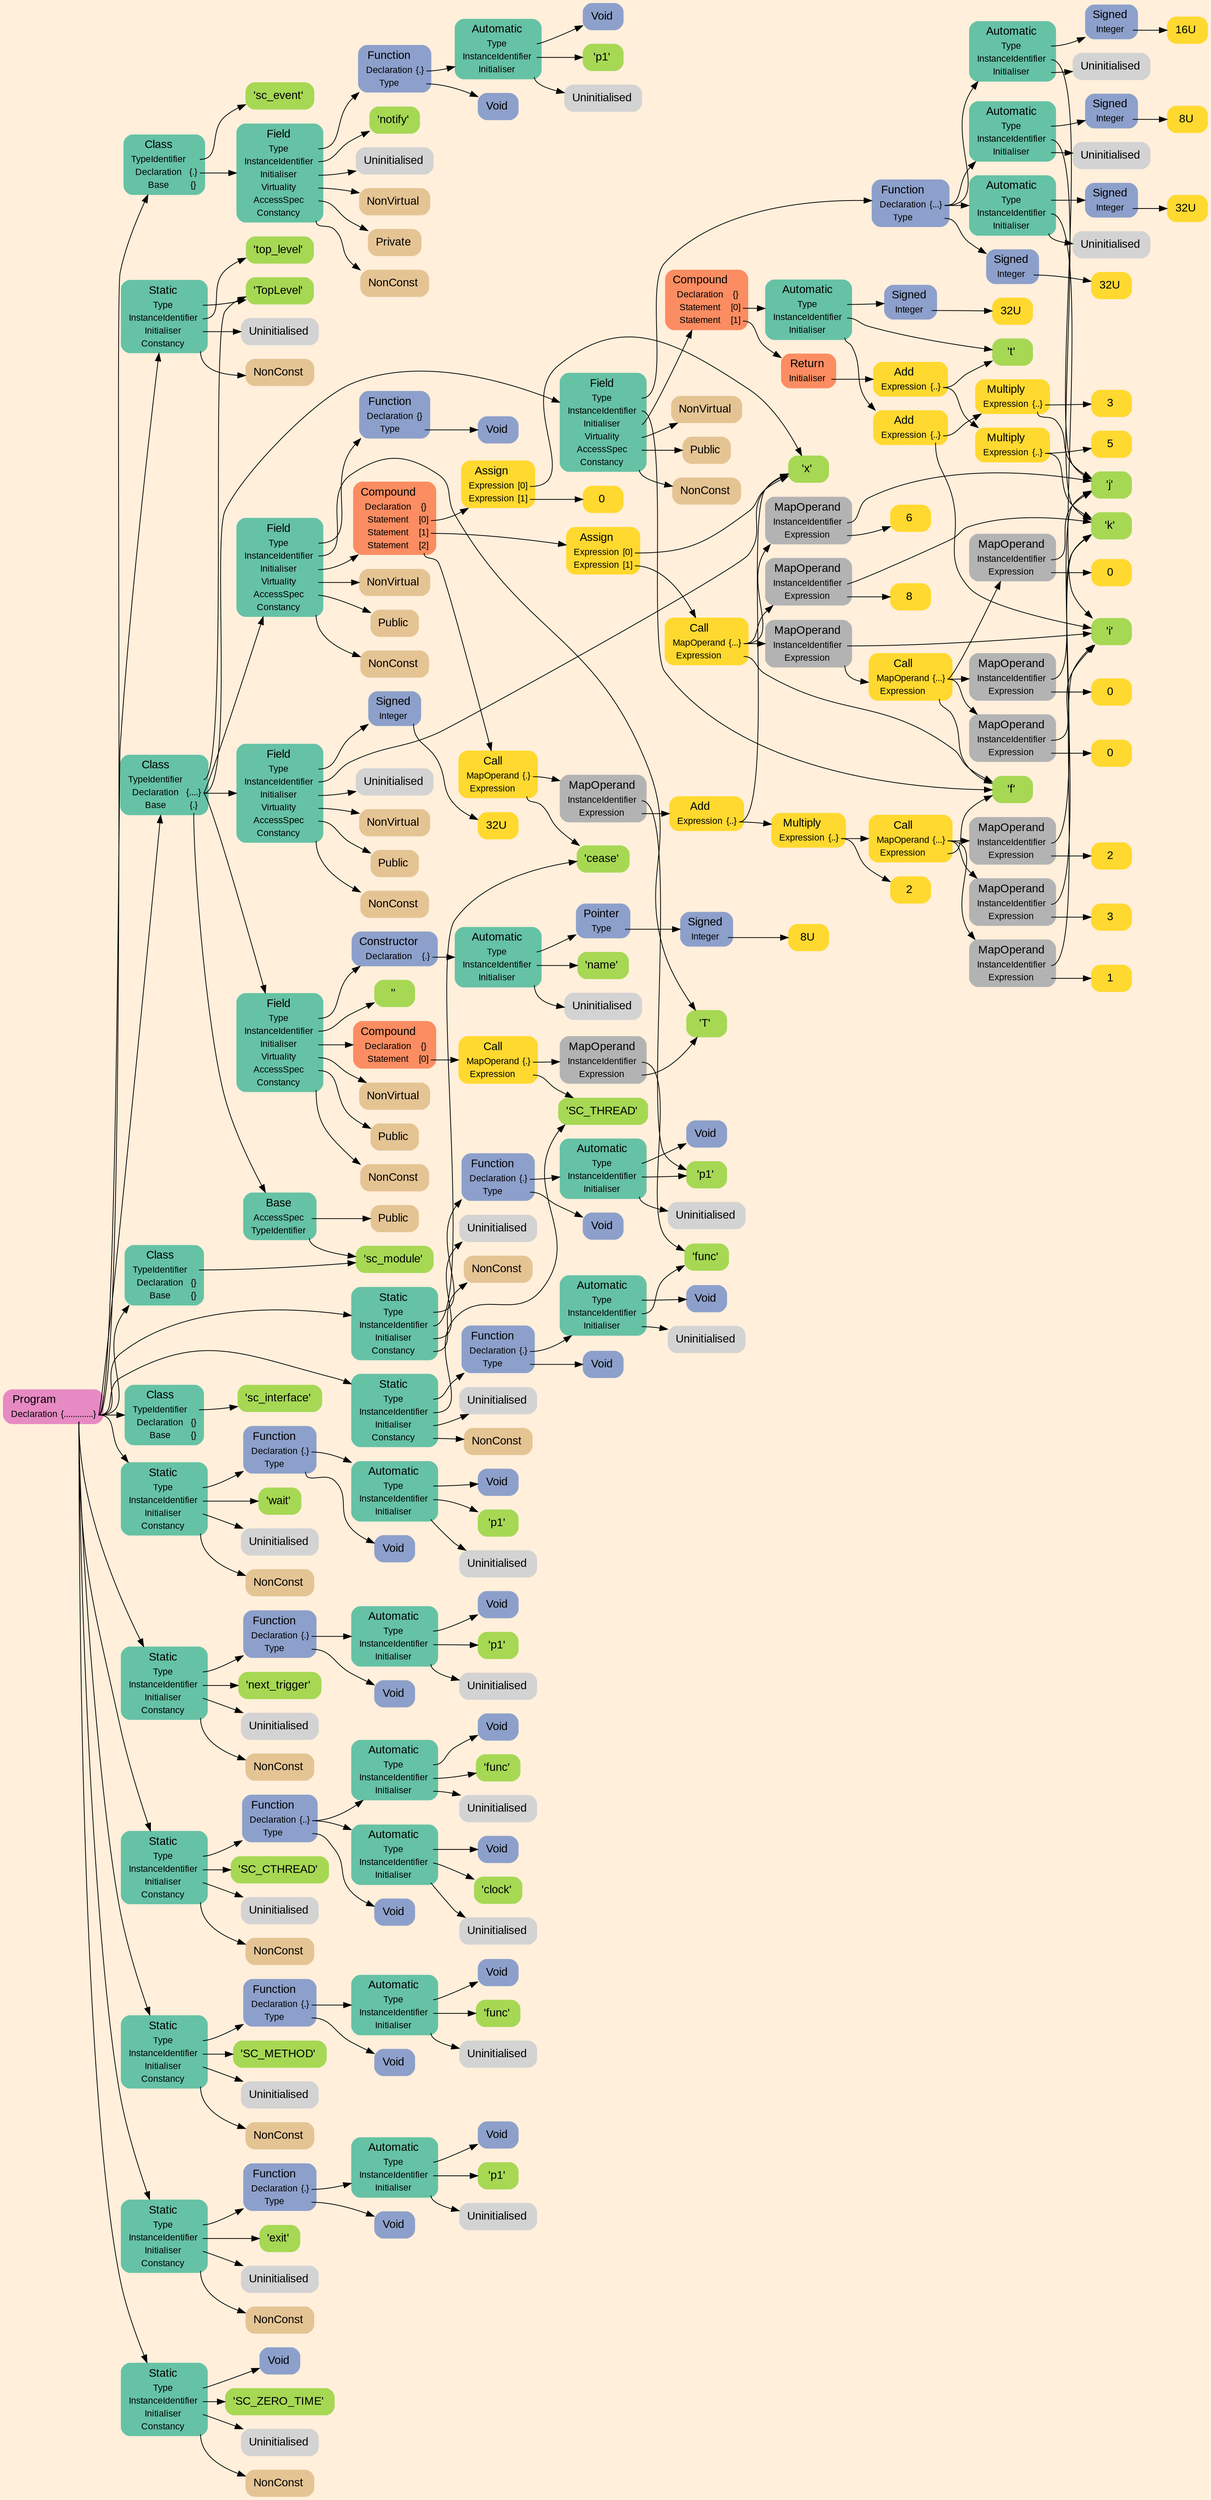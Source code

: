 digraph "" {
label = ""
labelloc = t
fontsize = "36"
graph [
    rankdir = "LR"
    ranksep = 0.3
    bgcolor = antiquewhite1
    color = black
    fontcolor = black
    fontname = "Arial"
];
node [
    fontname = "Arial"
];
edge [
    fontname = "Arial"
];


// -------------------- node figure --------------------
// -------- block #I-2-1966 ----------
"#I-2-1966" [
    shape = "plaintext"
    fillcolor = "/set28/4"
    label = <<TABLE BORDER="0" CELLBORDER="0" CELLSPACING="0">
     <TR><TD><FONT POINT-SIZE="15.0">Program</FONT></TD><TD></TD></TR>
     <TR><TD>Declaration</TD><TD PORT="port0">{.............}</TD></TR>
    </TABLE>>
    style = "rounded,filled"
    fontsize = "12"
];

"#I-2-1966":port0 -> "#I-2-1968" [
    color = black
    fontcolor = black
];

"#I-2-1966":port0 -> "#I-2-1984" [
    color = black
    fontcolor = black
];

"#I-2-1966":port0 -> "#I-2-1986" [
    color = black
    fontcolor = black
];

"#I-2-1966":port0 -> "#I-2-1996" [
    color = black
    fontcolor = black
];

"#I-2-1966":port0 -> "#I-2-2009" [
    color = black
    fontcolor = black
];

"#I-2-1966":port0 -> "#I-2-2022" [
    color = black
    fontcolor = black
];

"#I-2-1966":port0 -> "#I-2-2041" [
    color = black
    fontcolor = black
];

"#I-2-1966":port0 -> "#I-2-2054" [
    color = black
    fontcolor = black
];

"#I-2-1966":port0 -> "#I-2-2067" [
    color = black
    fontcolor = black
];

"#I-2-1966":port0 -> "#I-2-2080" [
    color = black
    fontcolor = black
];

"#I-2-1966":port0 -> "#I-2-2087" [
    color = black
    fontcolor = black
];

"#I-2-1966":port0 -> "#I-2-2098" [
    color = black
    fontcolor = black
];

"#I-2-1966":port0 -> "#I-2-2215" [
    color = black
    fontcolor = black
];

// -------- block #I-2-1968 ----------
"#I-2-1968" [
    shape = "plaintext"
    fillcolor = "/set28/1"
    label = <<TABLE BORDER="0" CELLBORDER="0" CELLSPACING="0">
     <TR><TD><FONT POINT-SIZE="15.0">Class</FONT></TD><TD></TD></TR>
     <TR><TD>TypeIdentifier</TD><TD PORT="port0"></TD></TR>
     <TR><TD>Declaration</TD><TD PORT="port1">{.}</TD></TR>
     <TR><TD>Base</TD><TD PORT="port2">{}</TD></TR>
    </TABLE>>
    style = "rounded,filled"
    fontsize = "12"
];

"#I-2-1968":port0 -> "#I-2-1969" [
    color = black
    fontcolor = black
];

"#I-2-1968":port1 -> "#I-2-1978" [
    color = black
    fontcolor = black
];

// -------- block #I-2-1969 ----------
"#I-2-1969" [
    shape = "plaintext"
    fillcolor = "/set28/5"
    label = <<TABLE BORDER="0" CELLBORDER="0" CELLSPACING="0">
     <TR><TD><FONT POINT-SIZE="15.0">'sc_event'</FONT></TD><TD></TD></TR>
    </TABLE>>
    style = "rounded,filled"
    fontsize = "12"
];

// -------- block #I-2-1978 ----------
"#I-2-1978" [
    shape = "plaintext"
    fillcolor = "/set28/1"
    label = <<TABLE BORDER="0" CELLBORDER="0" CELLSPACING="0">
     <TR><TD><FONT POINT-SIZE="15.0">Field</FONT></TD><TD></TD></TR>
     <TR><TD>Type</TD><TD PORT="port0"></TD></TR>
     <TR><TD>InstanceIdentifier</TD><TD PORT="port1"></TD></TR>
     <TR><TD>Initialiser</TD><TD PORT="port2"></TD></TR>
     <TR><TD>Virtuality</TD><TD PORT="port3"></TD></TR>
     <TR><TD>AccessSpec</TD><TD PORT="port4"></TD></TR>
     <TR><TD>Constancy</TD><TD PORT="port5"></TD></TR>
    </TABLE>>
    style = "rounded,filled"
    fontsize = "12"
];

"#I-2-1978":port0 -> "#I-2-1981" [
    color = black
    fontcolor = black
];

"#I-2-1978":port1 -> "#I-2-1980" [
    color = black
    fontcolor = black
];

"#I-2-1978":port2 -> "#I-2-1983" [
    color = black
    fontcolor = black
];

"#I-2-1978":port3 -> "#I-2-1979" [
    color = black
    fontcolor = black
];

"#I-2-1978":port4 -> "#I-2-1976" [
    color = black
    fontcolor = black
];

"#I-2-1978":port5 -> "#I-2-1977" [
    color = black
    fontcolor = black
];

// -------- block #I-2-1981 ----------
"#I-2-1981" [
    shape = "plaintext"
    fillcolor = "/set28/3"
    label = <<TABLE BORDER="0" CELLBORDER="0" CELLSPACING="0">
     <TR><TD><FONT POINT-SIZE="15.0">Function</FONT></TD><TD></TD></TR>
     <TR><TD>Declaration</TD><TD PORT="port0">{.}</TD></TR>
     <TR><TD>Type</TD><TD PORT="port1"></TD></TR>
    </TABLE>>
    style = "rounded,filled"
    fontsize = "12"
];

"#I-2-1981":port0 -> "#I-2-1972" [
    color = black
    fontcolor = black
];

"#I-2-1981":port1 -> "#I-2-1982" [
    color = black
    fontcolor = black
];

// -------- block #I-2-1972 ----------
"#I-2-1972" [
    shape = "plaintext"
    fillcolor = "/set28/1"
    label = <<TABLE BORDER="0" CELLBORDER="0" CELLSPACING="0">
     <TR><TD><FONT POINT-SIZE="15.0">Automatic</FONT></TD><TD></TD></TR>
     <TR><TD>Type</TD><TD PORT="port0"></TD></TR>
     <TR><TD>InstanceIdentifier</TD><TD PORT="port1"></TD></TR>
     <TR><TD>Initialiser</TD><TD PORT="port2"></TD></TR>
    </TABLE>>
    style = "rounded,filled"
    fontsize = "12"
];

"#I-2-1972":port0 -> "#I-2-1974" [
    color = black
    fontcolor = black
];

"#I-2-1972":port1 -> "#I-2-1973" [
    color = black
    fontcolor = black
];

"#I-2-1972":port2 -> "#I-2-1975" [
    color = black
    fontcolor = black
];

// -------- block #I-2-1974 ----------
"#I-2-1974" [
    shape = "plaintext"
    fillcolor = "/set28/3"
    label = <<TABLE BORDER="0" CELLBORDER="0" CELLSPACING="0">
     <TR><TD><FONT POINT-SIZE="15.0">Void</FONT></TD><TD></TD></TR>
    </TABLE>>
    style = "rounded,filled"
    fontsize = "12"
];

// -------- block #I-2-1973 ----------
"#I-2-1973" [
    shape = "plaintext"
    fillcolor = "/set28/5"
    label = <<TABLE BORDER="0" CELLBORDER="0" CELLSPACING="0">
     <TR><TD><FONT POINT-SIZE="15.0">'p1'</FONT></TD><TD></TD></TR>
    </TABLE>>
    style = "rounded,filled"
    fontsize = "12"
];

// -------- block #I-2-1975 ----------
"#I-2-1975" [
    shape = "plaintext"
    label = <<TABLE BORDER="0" CELLBORDER="0" CELLSPACING="0">
     <TR><TD><FONT POINT-SIZE="15.0">Uninitialised</FONT></TD><TD></TD></TR>
    </TABLE>>
    style = "rounded,filled"
    fontsize = "12"
];

// -------- block #I-2-1982 ----------
"#I-2-1982" [
    shape = "plaintext"
    fillcolor = "/set28/3"
    label = <<TABLE BORDER="0" CELLBORDER="0" CELLSPACING="0">
     <TR><TD><FONT POINT-SIZE="15.0">Void</FONT></TD><TD></TD></TR>
    </TABLE>>
    style = "rounded,filled"
    fontsize = "12"
];

// -------- block #I-2-1980 ----------
"#I-2-1980" [
    shape = "plaintext"
    fillcolor = "/set28/5"
    label = <<TABLE BORDER="0" CELLBORDER="0" CELLSPACING="0">
     <TR><TD><FONT POINT-SIZE="15.0">'notify'</FONT></TD><TD></TD></TR>
    </TABLE>>
    style = "rounded,filled"
    fontsize = "12"
];

// -------- block #I-2-1983 ----------
"#I-2-1983" [
    shape = "plaintext"
    label = <<TABLE BORDER="0" CELLBORDER="0" CELLSPACING="0">
     <TR><TD><FONT POINT-SIZE="15.0">Uninitialised</FONT></TD><TD></TD></TR>
    </TABLE>>
    style = "rounded,filled"
    fontsize = "12"
];

// -------- block #I-2-1979 ----------
"#I-2-1979" [
    shape = "plaintext"
    fillcolor = "/set28/7"
    label = <<TABLE BORDER="0" CELLBORDER="0" CELLSPACING="0">
     <TR><TD><FONT POINT-SIZE="15.0">NonVirtual</FONT></TD><TD></TD></TR>
    </TABLE>>
    style = "rounded,filled"
    fontsize = "12"
];

// -------- block #I-2-1976 ----------
"#I-2-1976" [
    shape = "plaintext"
    fillcolor = "/set28/7"
    label = <<TABLE BORDER="0" CELLBORDER="0" CELLSPACING="0">
     <TR><TD><FONT POINT-SIZE="15.0">Private</FONT></TD><TD></TD></TR>
    </TABLE>>
    style = "rounded,filled"
    fontsize = "12"
];

// -------- block #I-2-1977 ----------
"#I-2-1977" [
    shape = "plaintext"
    fillcolor = "/set28/7"
    label = <<TABLE BORDER="0" CELLBORDER="0" CELLSPACING="0">
     <TR><TD><FONT POINT-SIZE="15.0">NonConst</FONT></TD><TD></TD></TR>
    </TABLE>>
    style = "rounded,filled"
    fontsize = "12"
];

// -------- block #I-2-1984 ----------
"#I-2-1984" [
    shape = "plaintext"
    fillcolor = "/set28/1"
    label = <<TABLE BORDER="0" CELLBORDER="0" CELLSPACING="0">
     <TR><TD><FONT POINT-SIZE="15.0">Class</FONT></TD><TD></TD></TR>
     <TR><TD>TypeIdentifier</TD><TD PORT="port0"></TD></TR>
     <TR><TD>Declaration</TD><TD PORT="port1">{}</TD></TR>
     <TR><TD>Base</TD><TD PORT="port2">{}</TD></TR>
    </TABLE>>
    style = "rounded,filled"
    fontsize = "12"
];

"#I-2-1984":port0 -> "#I-2-1985" [
    color = black
    fontcolor = black
];

// -------- block #I-2-1985 ----------
"#I-2-1985" [
    shape = "plaintext"
    fillcolor = "/set28/5"
    label = <<TABLE BORDER="0" CELLBORDER="0" CELLSPACING="0">
     <TR><TD><FONT POINT-SIZE="15.0">'sc_module'</FONT></TD><TD></TD></TR>
    </TABLE>>
    style = "rounded,filled"
    fontsize = "12"
];

// -------- block #I-2-1986 ----------
"#I-2-1986" [
    shape = "plaintext"
    fillcolor = "/set28/1"
    label = <<TABLE BORDER="0" CELLBORDER="0" CELLSPACING="0">
     <TR><TD><FONT POINT-SIZE="15.0">Class</FONT></TD><TD></TD></TR>
     <TR><TD>TypeIdentifier</TD><TD PORT="port0"></TD></TR>
     <TR><TD>Declaration</TD><TD PORT="port1">{}</TD></TR>
     <TR><TD>Base</TD><TD PORT="port2">{}</TD></TR>
    </TABLE>>
    style = "rounded,filled"
    fontsize = "12"
];

"#I-2-1986":port0 -> "#I-2-1987" [
    color = black
    fontcolor = black
];

// -------- block #I-2-1987 ----------
"#I-2-1987" [
    shape = "plaintext"
    fillcolor = "/set28/5"
    label = <<TABLE BORDER="0" CELLBORDER="0" CELLSPACING="0">
     <TR><TD><FONT POINT-SIZE="15.0">'sc_interface'</FONT></TD><TD></TD></TR>
    </TABLE>>
    style = "rounded,filled"
    fontsize = "12"
];

// -------- block #I-2-1996 ----------
"#I-2-1996" [
    shape = "plaintext"
    fillcolor = "/set28/1"
    label = <<TABLE BORDER="0" CELLBORDER="0" CELLSPACING="0">
     <TR><TD><FONT POINT-SIZE="15.0">Static</FONT></TD><TD></TD></TR>
     <TR><TD>Type</TD><TD PORT="port0"></TD></TR>
     <TR><TD>InstanceIdentifier</TD><TD PORT="port1"></TD></TR>
     <TR><TD>Initialiser</TD><TD PORT="port2"></TD></TR>
     <TR><TD>Constancy</TD><TD PORT="port3"></TD></TR>
    </TABLE>>
    style = "rounded,filled"
    fontsize = "12"
];

"#I-2-1996":port0 -> "#I-2-1998" [
    color = black
    fontcolor = black
];

"#I-2-1996":port1 -> "#I-2-1997" [
    color = black
    fontcolor = black
];

"#I-2-1996":port2 -> "#I-2-2000" [
    color = black
    fontcolor = black
];

"#I-2-1996":port3 -> "#I-2-1995" [
    color = black
    fontcolor = black
];

// -------- block #I-2-1998 ----------
"#I-2-1998" [
    shape = "plaintext"
    fillcolor = "/set28/3"
    label = <<TABLE BORDER="0" CELLBORDER="0" CELLSPACING="0">
     <TR><TD><FONT POINT-SIZE="15.0">Function</FONT></TD><TD></TD></TR>
     <TR><TD>Declaration</TD><TD PORT="port0">{.}</TD></TR>
     <TR><TD>Type</TD><TD PORT="port1"></TD></TR>
    </TABLE>>
    style = "rounded,filled"
    fontsize = "12"
];

"#I-2-1998":port0 -> "#I-2-1990" [
    color = black
    fontcolor = black
];

"#I-2-1998":port1 -> "#I-2-1999" [
    color = black
    fontcolor = black
];

// -------- block #I-2-1990 ----------
"#I-2-1990" [
    shape = "plaintext"
    fillcolor = "/set28/1"
    label = <<TABLE BORDER="0" CELLBORDER="0" CELLSPACING="0">
     <TR><TD><FONT POINT-SIZE="15.0">Automatic</FONT></TD><TD></TD></TR>
     <TR><TD>Type</TD><TD PORT="port0"></TD></TR>
     <TR><TD>InstanceIdentifier</TD><TD PORT="port1"></TD></TR>
     <TR><TD>Initialiser</TD><TD PORT="port2"></TD></TR>
    </TABLE>>
    style = "rounded,filled"
    fontsize = "12"
];

"#I-2-1990":port0 -> "#I-2-1992" [
    color = black
    fontcolor = black
];

"#I-2-1990":port1 -> "#I-2-1991" [
    color = black
    fontcolor = black
];

"#I-2-1990":port2 -> "#I-2-1993" [
    color = black
    fontcolor = black
];

// -------- block #I-2-1992 ----------
"#I-2-1992" [
    shape = "plaintext"
    fillcolor = "/set28/3"
    label = <<TABLE BORDER="0" CELLBORDER="0" CELLSPACING="0">
     <TR><TD><FONT POINT-SIZE="15.0">Void</FONT></TD><TD></TD></TR>
    </TABLE>>
    style = "rounded,filled"
    fontsize = "12"
];

// -------- block #I-2-1991 ----------
"#I-2-1991" [
    shape = "plaintext"
    fillcolor = "/set28/5"
    label = <<TABLE BORDER="0" CELLBORDER="0" CELLSPACING="0">
     <TR><TD><FONT POINT-SIZE="15.0">'p1'</FONT></TD><TD></TD></TR>
    </TABLE>>
    style = "rounded,filled"
    fontsize = "12"
];

// -------- block #I-2-1993 ----------
"#I-2-1993" [
    shape = "plaintext"
    label = <<TABLE BORDER="0" CELLBORDER="0" CELLSPACING="0">
     <TR><TD><FONT POINT-SIZE="15.0">Uninitialised</FONT></TD><TD></TD></TR>
    </TABLE>>
    style = "rounded,filled"
    fontsize = "12"
];

// -------- block #I-2-1999 ----------
"#I-2-1999" [
    shape = "plaintext"
    fillcolor = "/set28/3"
    label = <<TABLE BORDER="0" CELLBORDER="0" CELLSPACING="0">
     <TR><TD><FONT POINT-SIZE="15.0">Void</FONT></TD><TD></TD></TR>
    </TABLE>>
    style = "rounded,filled"
    fontsize = "12"
];

// -------- block #I-2-1997 ----------
"#I-2-1997" [
    shape = "plaintext"
    fillcolor = "/set28/5"
    label = <<TABLE BORDER="0" CELLBORDER="0" CELLSPACING="0">
     <TR><TD><FONT POINT-SIZE="15.0">'wait'</FONT></TD><TD></TD></TR>
    </TABLE>>
    style = "rounded,filled"
    fontsize = "12"
];

// -------- block #I-2-2000 ----------
"#I-2-2000" [
    shape = "plaintext"
    label = <<TABLE BORDER="0" CELLBORDER="0" CELLSPACING="0">
     <TR><TD><FONT POINT-SIZE="15.0">Uninitialised</FONT></TD><TD></TD></TR>
    </TABLE>>
    style = "rounded,filled"
    fontsize = "12"
];

// -------- block #I-2-1995 ----------
"#I-2-1995" [
    shape = "plaintext"
    fillcolor = "/set28/7"
    label = <<TABLE BORDER="0" CELLBORDER="0" CELLSPACING="0">
     <TR><TD><FONT POINT-SIZE="15.0">NonConst</FONT></TD><TD></TD></TR>
    </TABLE>>
    style = "rounded,filled"
    fontsize = "12"
];

// -------- block #I-2-2009 ----------
"#I-2-2009" [
    shape = "plaintext"
    fillcolor = "/set28/1"
    label = <<TABLE BORDER="0" CELLBORDER="0" CELLSPACING="0">
     <TR><TD><FONT POINT-SIZE="15.0">Static</FONT></TD><TD></TD></TR>
     <TR><TD>Type</TD><TD PORT="port0"></TD></TR>
     <TR><TD>InstanceIdentifier</TD><TD PORT="port1"></TD></TR>
     <TR><TD>Initialiser</TD><TD PORT="port2"></TD></TR>
     <TR><TD>Constancy</TD><TD PORT="port3"></TD></TR>
    </TABLE>>
    style = "rounded,filled"
    fontsize = "12"
];

"#I-2-2009":port0 -> "#I-2-2011" [
    color = black
    fontcolor = black
];

"#I-2-2009":port1 -> "#I-2-2010" [
    color = black
    fontcolor = black
];

"#I-2-2009":port2 -> "#I-2-2013" [
    color = black
    fontcolor = black
];

"#I-2-2009":port3 -> "#I-2-2008" [
    color = black
    fontcolor = black
];

// -------- block #I-2-2011 ----------
"#I-2-2011" [
    shape = "plaintext"
    fillcolor = "/set28/3"
    label = <<TABLE BORDER="0" CELLBORDER="0" CELLSPACING="0">
     <TR><TD><FONT POINT-SIZE="15.0">Function</FONT></TD><TD></TD></TR>
     <TR><TD>Declaration</TD><TD PORT="port0">{.}</TD></TR>
     <TR><TD>Type</TD><TD PORT="port1"></TD></TR>
    </TABLE>>
    style = "rounded,filled"
    fontsize = "12"
];

"#I-2-2011":port0 -> "#I-2-2003" [
    color = black
    fontcolor = black
];

"#I-2-2011":port1 -> "#I-2-2012" [
    color = black
    fontcolor = black
];

// -------- block #I-2-2003 ----------
"#I-2-2003" [
    shape = "plaintext"
    fillcolor = "/set28/1"
    label = <<TABLE BORDER="0" CELLBORDER="0" CELLSPACING="0">
     <TR><TD><FONT POINT-SIZE="15.0">Automatic</FONT></TD><TD></TD></TR>
     <TR><TD>Type</TD><TD PORT="port0"></TD></TR>
     <TR><TD>InstanceIdentifier</TD><TD PORT="port1"></TD></TR>
     <TR><TD>Initialiser</TD><TD PORT="port2"></TD></TR>
    </TABLE>>
    style = "rounded,filled"
    fontsize = "12"
];

"#I-2-2003":port0 -> "#I-2-2005" [
    color = black
    fontcolor = black
];

"#I-2-2003":port1 -> "#I-2-2004" [
    color = black
    fontcolor = black
];

"#I-2-2003":port2 -> "#I-2-2006" [
    color = black
    fontcolor = black
];

// -------- block #I-2-2005 ----------
"#I-2-2005" [
    shape = "plaintext"
    fillcolor = "/set28/3"
    label = <<TABLE BORDER="0" CELLBORDER="0" CELLSPACING="0">
     <TR><TD><FONT POINT-SIZE="15.0">Void</FONT></TD><TD></TD></TR>
    </TABLE>>
    style = "rounded,filled"
    fontsize = "12"
];

// -------- block #I-2-2004 ----------
"#I-2-2004" [
    shape = "plaintext"
    fillcolor = "/set28/5"
    label = <<TABLE BORDER="0" CELLBORDER="0" CELLSPACING="0">
     <TR><TD><FONT POINT-SIZE="15.0">'p1'</FONT></TD><TD></TD></TR>
    </TABLE>>
    style = "rounded,filled"
    fontsize = "12"
];

// -------- block #I-2-2006 ----------
"#I-2-2006" [
    shape = "plaintext"
    label = <<TABLE BORDER="0" CELLBORDER="0" CELLSPACING="0">
     <TR><TD><FONT POINT-SIZE="15.0">Uninitialised</FONT></TD><TD></TD></TR>
    </TABLE>>
    style = "rounded,filled"
    fontsize = "12"
];

// -------- block #I-2-2012 ----------
"#I-2-2012" [
    shape = "plaintext"
    fillcolor = "/set28/3"
    label = <<TABLE BORDER="0" CELLBORDER="0" CELLSPACING="0">
     <TR><TD><FONT POINT-SIZE="15.0">Void</FONT></TD><TD></TD></TR>
    </TABLE>>
    style = "rounded,filled"
    fontsize = "12"
];

// -------- block #I-2-2010 ----------
"#I-2-2010" [
    shape = "plaintext"
    fillcolor = "/set28/5"
    label = <<TABLE BORDER="0" CELLBORDER="0" CELLSPACING="0">
     <TR><TD><FONT POINT-SIZE="15.0">'next_trigger'</FONT></TD><TD></TD></TR>
    </TABLE>>
    style = "rounded,filled"
    fontsize = "12"
];

// -------- block #I-2-2013 ----------
"#I-2-2013" [
    shape = "plaintext"
    label = <<TABLE BORDER="0" CELLBORDER="0" CELLSPACING="0">
     <TR><TD><FONT POINT-SIZE="15.0">Uninitialised</FONT></TD><TD></TD></TR>
    </TABLE>>
    style = "rounded,filled"
    fontsize = "12"
];

// -------- block #I-2-2008 ----------
"#I-2-2008" [
    shape = "plaintext"
    fillcolor = "/set28/7"
    label = <<TABLE BORDER="0" CELLBORDER="0" CELLSPACING="0">
     <TR><TD><FONT POINT-SIZE="15.0">NonConst</FONT></TD><TD></TD></TR>
    </TABLE>>
    style = "rounded,filled"
    fontsize = "12"
];

// -------- block #I-2-2022 ----------
"#I-2-2022" [
    shape = "plaintext"
    fillcolor = "/set28/1"
    label = <<TABLE BORDER="0" CELLBORDER="0" CELLSPACING="0">
     <TR><TD><FONT POINT-SIZE="15.0">Static</FONT></TD><TD></TD></TR>
     <TR><TD>Type</TD><TD PORT="port0"></TD></TR>
     <TR><TD>InstanceIdentifier</TD><TD PORT="port1"></TD></TR>
     <TR><TD>Initialiser</TD><TD PORT="port2"></TD></TR>
     <TR><TD>Constancy</TD><TD PORT="port3"></TD></TR>
    </TABLE>>
    style = "rounded,filled"
    fontsize = "12"
];

"#I-2-2022":port0 -> "#I-2-2024" [
    color = black
    fontcolor = black
];

"#I-2-2022":port1 -> "#I-2-2023" [
    color = black
    fontcolor = black
];

"#I-2-2022":port2 -> "#I-2-2026" [
    color = black
    fontcolor = black
];

"#I-2-2022":port3 -> "#I-2-2021" [
    color = black
    fontcolor = black
];

// -------- block #I-2-2024 ----------
"#I-2-2024" [
    shape = "plaintext"
    fillcolor = "/set28/3"
    label = <<TABLE BORDER="0" CELLBORDER="0" CELLSPACING="0">
     <TR><TD><FONT POINT-SIZE="15.0">Function</FONT></TD><TD></TD></TR>
     <TR><TD>Declaration</TD><TD PORT="port0">{.}</TD></TR>
     <TR><TD>Type</TD><TD PORT="port1"></TD></TR>
    </TABLE>>
    style = "rounded,filled"
    fontsize = "12"
];

"#I-2-2024":port0 -> "#I-2-2016" [
    color = black
    fontcolor = black
];

"#I-2-2024":port1 -> "#I-2-2025" [
    color = black
    fontcolor = black
];

// -------- block #I-2-2016 ----------
"#I-2-2016" [
    shape = "plaintext"
    fillcolor = "/set28/1"
    label = <<TABLE BORDER="0" CELLBORDER="0" CELLSPACING="0">
     <TR><TD><FONT POINT-SIZE="15.0">Automatic</FONT></TD><TD></TD></TR>
     <TR><TD>Type</TD><TD PORT="port0"></TD></TR>
     <TR><TD>InstanceIdentifier</TD><TD PORT="port1"></TD></TR>
     <TR><TD>Initialiser</TD><TD PORT="port2"></TD></TR>
    </TABLE>>
    style = "rounded,filled"
    fontsize = "12"
];

"#I-2-2016":port0 -> "#I-2-2018" [
    color = black
    fontcolor = black
];

"#I-2-2016":port1 -> "#I-2-2017" [
    color = black
    fontcolor = black
];

"#I-2-2016":port2 -> "#I-2-2019" [
    color = black
    fontcolor = black
];

// -------- block #I-2-2018 ----------
"#I-2-2018" [
    shape = "plaintext"
    fillcolor = "/set28/3"
    label = <<TABLE BORDER="0" CELLBORDER="0" CELLSPACING="0">
     <TR><TD><FONT POINT-SIZE="15.0">Void</FONT></TD><TD></TD></TR>
    </TABLE>>
    style = "rounded,filled"
    fontsize = "12"
];

// -------- block #I-2-2017 ----------
"#I-2-2017" [
    shape = "plaintext"
    fillcolor = "/set28/5"
    label = <<TABLE BORDER="0" CELLBORDER="0" CELLSPACING="0">
     <TR><TD><FONT POINT-SIZE="15.0">'func'</FONT></TD><TD></TD></TR>
    </TABLE>>
    style = "rounded,filled"
    fontsize = "12"
];

// -------- block #I-2-2019 ----------
"#I-2-2019" [
    shape = "plaintext"
    label = <<TABLE BORDER="0" CELLBORDER="0" CELLSPACING="0">
     <TR><TD><FONT POINT-SIZE="15.0">Uninitialised</FONT></TD><TD></TD></TR>
    </TABLE>>
    style = "rounded,filled"
    fontsize = "12"
];

// -------- block #I-2-2025 ----------
"#I-2-2025" [
    shape = "plaintext"
    fillcolor = "/set28/3"
    label = <<TABLE BORDER="0" CELLBORDER="0" CELLSPACING="0">
     <TR><TD><FONT POINT-SIZE="15.0">Void</FONT></TD><TD></TD></TR>
    </TABLE>>
    style = "rounded,filled"
    fontsize = "12"
];

// -------- block #I-2-2023 ----------
"#I-2-2023" [
    shape = "plaintext"
    fillcolor = "/set28/5"
    label = <<TABLE BORDER="0" CELLBORDER="0" CELLSPACING="0">
     <TR><TD><FONT POINT-SIZE="15.0">'SC_THREAD'</FONT></TD><TD></TD></TR>
    </TABLE>>
    style = "rounded,filled"
    fontsize = "12"
];

// -------- block #I-2-2026 ----------
"#I-2-2026" [
    shape = "plaintext"
    label = <<TABLE BORDER="0" CELLBORDER="0" CELLSPACING="0">
     <TR><TD><FONT POINT-SIZE="15.0">Uninitialised</FONT></TD><TD></TD></TR>
    </TABLE>>
    style = "rounded,filled"
    fontsize = "12"
];

// -------- block #I-2-2021 ----------
"#I-2-2021" [
    shape = "plaintext"
    fillcolor = "/set28/7"
    label = <<TABLE BORDER="0" CELLBORDER="0" CELLSPACING="0">
     <TR><TD><FONT POINT-SIZE="15.0">NonConst</FONT></TD><TD></TD></TR>
    </TABLE>>
    style = "rounded,filled"
    fontsize = "12"
];

// -------- block #I-2-2041 ----------
"#I-2-2041" [
    shape = "plaintext"
    fillcolor = "/set28/1"
    label = <<TABLE BORDER="0" CELLBORDER="0" CELLSPACING="0">
     <TR><TD><FONT POINT-SIZE="15.0">Static</FONT></TD><TD></TD></TR>
     <TR><TD>Type</TD><TD PORT="port0"></TD></TR>
     <TR><TD>InstanceIdentifier</TD><TD PORT="port1"></TD></TR>
     <TR><TD>Initialiser</TD><TD PORT="port2"></TD></TR>
     <TR><TD>Constancy</TD><TD PORT="port3"></TD></TR>
    </TABLE>>
    style = "rounded,filled"
    fontsize = "12"
];

"#I-2-2041":port0 -> "#I-2-2043" [
    color = black
    fontcolor = black
];

"#I-2-2041":port1 -> "#I-2-2042" [
    color = black
    fontcolor = black
];

"#I-2-2041":port2 -> "#I-2-2045" [
    color = black
    fontcolor = black
];

"#I-2-2041":port3 -> "#I-2-2040" [
    color = black
    fontcolor = black
];

// -------- block #I-2-2043 ----------
"#I-2-2043" [
    shape = "plaintext"
    fillcolor = "/set28/3"
    label = <<TABLE BORDER="0" CELLBORDER="0" CELLSPACING="0">
     <TR><TD><FONT POINT-SIZE="15.0">Function</FONT></TD><TD></TD></TR>
     <TR><TD>Declaration</TD><TD PORT="port0">{..}</TD></TR>
     <TR><TD>Type</TD><TD PORT="port1"></TD></TR>
    </TABLE>>
    style = "rounded,filled"
    fontsize = "12"
];

"#I-2-2043":port0 -> "#I-2-2029" [
    color = black
    fontcolor = black
];

"#I-2-2043":port0 -> "#I-2-2035" [
    color = black
    fontcolor = black
];

"#I-2-2043":port1 -> "#I-2-2044" [
    color = black
    fontcolor = black
];

// -------- block #I-2-2029 ----------
"#I-2-2029" [
    shape = "plaintext"
    fillcolor = "/set28/1"
    label = <<TABLE BORDER="0" CELLBORDER="0" CELLSPACING="0">
     <TR><TD><FONT POINT-SIZE="15.0">Automatic</FONT></TD><TD></TD></TR>
     <TR><TD>Type</TD><TD PORT="port0"></TD></TR>
     <TR><TD>InstanceIdentifier</TD><TD PORT="port1"></TD></TR>
     <TR><TD>Initialiser</TD><TD PORT="port2"></TD></TR>
    </TABLE>>
    style = "rounded,filled"
    fontsize = "12"
];

"#I-2-2029":port0 -> "#I-2-2031" [
    color = black
    fontcolor = black
];

"#I-2-2029":port1 -> "#I-2-2030" [
    color = black
    fontcolor = black
];

"#I-2-2029":port2 -> "#I-2-2032" [
    color = black
    fontcolor = black
];

// -------- block #I-2-2031 ----------
"#I-2-2031" [
    shape = "plaintext"
    fillcolor = "/set28/3"
    label = <<TABLE BORDER="0" CELLBORDER="0" CELLSPACING="0">
     <TR><TD><FONT POINT-SIZE="15.0">Void</FONT></TD><TD></TD></TR>
    </TABLE>>
    style = "rounded,filled"
    fontsize = "12"
];

// -------- block #I-2-2030 ----------
"#I-2-2030" [
    shape = "plaintext"
    fillcolor = "/set28/5"
    label = <<TABLE BORDER="0" CELLBORDER="0" CELLSPACING="0">
     <TR><TD><FONT POINT-SIZE="15.0">'func'</FONT></TD><TD></TD></TR>
    </TABLE>>
    style = "rounded,filled"
    fontsize = "12"
];

// -------- block #I-2-2032 ----------
"#I-2-2032" [
    shape = "plaintext"
    label = <<TABLE BORDER="0" CELLBORDER="0" CELLSPACING="0">
     <TR><TD><FONT POINT-SIZE="15.0">Uninitialised</FONT></TD><TD></TD></TR>
    </TABLE>>
    style = "rounded,filled"
    fontsize = "12"
];

// -------- block #I-2-2035 ----------
"#I-2-2035" [
    shape = "plaintext"
    fillcolor = "/set28/1"
    label = <<TABLE BORDER="0" CELLBORDER="0" CELLSPACING="0">
     <TR><TD><FONT POINT-SIZE="15.0">Automatic</FONT></TD><TD></TD></TR>
     <TR><TD>Type</TD><TD PORT="port0"></TD></TR>
     <TR><TD>InstanceIdentifier</TD><TD PORT="port1"></TD></TR>
     <TR><TD>Initialiser</TD><TD PORT="port2"></TD></TR>
    </TABLE>>
    style = "rounded,filled"
    fontsize = "12"
];

"#I-2-2035":port0 -> "#I-2-2037" [
    color = black
    fontcolor = black
];

"#I-2-2035":port1 -> "#I-2-2036" [
    color = black
    fontcolor = black
];

"#I-2-2035":port2 -> "#I-2-2038" [
    color = black
    fontcolor = black
];

// -------- block #I-2-2037 ----------
"#I-2-2037" [
    shape = "plaintext"
    fillcolor = "/set28/3"
    label = <<TABLE BORDER="0" CELLBORDER="0" CELLSPACING="0">
     <TR><TD><FONT POINT-SIZE="15.0">Void</FONT></TD><TD></TD></TR>
    </TABLE>>
    style = "rounded,filled"
    fontsize = "12"
];

// -------- block #I-2-2036 ----------
"#I-2-2036" [
    shape = "plaintext"
    fillcolor = "/set28/5"
    label = <<TABLE BORDER="0" CELLBORDER="0" CELLSPACING="0">
     <TR><TD><FONT POINT-SIZE="15.0">'clock'</FONT></TD><TD></TD></TR>
    </TABLE>>
    style = "rounded,filled"
    fontsize = "12"
];

// -------- block #I-2-2038 ----------
"#I-2-2038" [
    shape = "plaintext"
    label = <<TABLE BORDER="0" CELLBORDER="0" CELLSPACING="0">
     <TR><TD><FONT POINT-SIZE="15.0">Uninitialised</FONT></TD><TD></TD></TR>
    </TABLE>>
    style = "rounded,filled"
    fontsize = "12"
];

// -------- block #I-2-2044 ----------
"#I-2-2044" [
    shape = "plaintext"
    fillcolor = "/set28/3"
    label = <<TABLE BORDER="0" CELLBORDER="0" CELLSPACING="0">
     <TR><TD><FONT POINT-SIZE="15.0">Void</FONT></TD><TD></TD></TR>
    </TABLE>>
    style = "rounded,filled"
    fontsize = "12"
];

// -------- block #I-2-2042 ----------
"#I-2-2042" [
    shape = "plaintext"
    fillcolor = "/set28/5"
    label = <<TABLE BORDER="0" CELLBORDER="0" CELLSPACING="0">
     <TR><TD><FONT POINT-SIZE="15.0">'SC_CTHREAD'</FONT></TD><TD></TD></TR>
    </TABLE>>
    style = "rounded,filled"
    fontsize = "12"
];

// -------- block #I-2-2045 ----------
"#I-2-2045" [
    shape = "plaintext"
    label = <<TABLE BORDER="0" CELLBORDER="0" CELLSPACING="0">
     <TR><TD><FONT POINT-SIZE="15.0">Uninitialised</FONT></TD><TD></TD></TR>
    </TABLE>>
    style = "rounded,filled"
    fontsize = "12"
];

// -------- block #I-2-2040 ----------
"#I-2-2040" [
    shape = "plaintext"
    fillcolor = "/set28/7"
    label = <<TABLE BORDER="0" CELLBORDER="0" CELLSPACING="0">
     <TR><TD><FONT POINT-SIZE="15.0">NonConst</FONT></TD><TD></TD></TR>
    </TABLE>>
    style = "rounded,filled"
    fontsize = "12"
];

// -------- block #I-2-2054 ----------
"#I-2-2054" [
    shape = "plaintext"
    fillcolor = "/set28/1"
    label = <<TABLE BORDER="0" CELLBORDER="0" CELLSPACING="0">
     <TR><TD><FONT POINT-SIZE="15.0">Static</FONT></TD><TD></TD></TR>
     <TR><TD>Type</TD><TD PORT="port0"></TD></TR>
     <TR><TD>InstanceIdentifier</TD><TD PORT="port1"></TD></TR>
     <TR><TD>Initialiser</TD><TD PORT="port2"></TD></TR>
     <TR><TD>Constancy</TD><TD PORT="port3"></TD></TR>
    </TABLE>>
    style = "rounded,filled"
    fontsize = "12"
];

"#I-2-2054":port0 -> "#I-2-2056" [
    color = black
    fontcolor = black
];

"#I-2-2054":port1 -> "#I-2-2055" [
    color = black
    fontcolor = black
];

"#I-2-2054":port2 -> "#I-2-2058" [
    color = black
    fontcolor = black
];

"#I-2-2054":port3 -> "#I-2-2053" [
    color = black
    fontcolor = black
];

// -------- block #I-2-2056 ----------
"#I-2-2056" [
    shape = "plaintext"
    fillcolor = "/set28/3"
    label = <<TABLE BORDER="0" CELLBORDER="0" CELLSPACING="0">
     <TR><TD><FONT POINT-SIZE="15.0">Function</FONT></TD><TD></TD></TR>
     <TR><TD>Declaration</TD><TD PORT="port0">{.}</TD></TR>
     <TR><TD>Type</TD><TD PORT="port1"></TD></TR>
    </TABLE>>
    style = "rounded,filled"
    fontsize = "12"
];

"#I-2-2056":port0 -> "#I-2-2048" [
    color = black
    fontcolor = black
];

"#I-2-2056":port1 -> "#I-2-2057" [
    color = black
    fontcolor = black
];

// -------- block #I-2-2048 ----------
"#I-2-2048" [
    shape = "plaintext"
    fillcolor = "/set28/1"
    label = <<TABLE BORDER="0" CELLBORDER="0" CELLSPACING="0">
     <TR><TD><FONT POINT-SIZE="15.0">Automatic</FONT></TD><TD></TD></TR>
     <TR><TD>Type</TD><TD PORT="port0"></TD></TR>
     <TR><TD>InstanceIdentifier</TD><TD PORT="port1"></TD></TR>
     <TR><TD>Initialiser</TD><TD PORT="port2"></TD></TR>
    </TABLE>>
    style = "rounded,filled"
    fontsize = "12"
];

"#I-2-2048":port0 -> "#I-2-2050" [
    color = black
    fontcolor = black
];

"#I-2-2048":port1 -> "#I-2-2049" [
    color = black
    fontcolor = black
];

"#I-2-2048":port2 -> "#I-2-2051" [
    color = black
    fontcolor = black
];

// -------- block #I-2-2050 ----------
"#I-2-2050" [
    shape = "plaintext"
    fillcolor = "/set28/3"
    label = <<TABLE BORDER="0" CELLBORDER="0" CELLSPACING="0">
     <TR><TD><FONT POINT-SIZE="15.0">Void</FONT></TD><TD></TD></TR>
    </TABLE>>
    style = "rounded,filled"
    fontsize = "12"
];

// -------- block #I-2-2049 ----------
"#I-2-2049" [
    shape = "plaintext"
    fillcolor = "/set28/5"
    label = <<TABLE BORDER="0" CELLBORDER="0" CELLSPACING="0">
     <TR><TD><FONT POINT-SIZE="15.0">'func'</FONT></TD><TD></TD></TR>
    </TABLE>>
    style = "rounded,filled"
    fontsize = "12"
];

// -------- block #I-2-2051 ----------
"#I-2-2051" [
    shape = "plaintext"
    label = <<TABLE BORDER="0" CELLBORDER="0" CELLSPACING="0">
     <TR><TD><FONT POINT-SIZE="15.0">Uninitialised</FONT></TD><TD></TD></TR>
    </TABLE>>
    style = "rounded,filled"
    fontsize = "12"
];

// -------- block #I-2-2057 ----------
"#I-2-2057" [
    shape = "plaintext"
    fillcolor = "/set28/3"
    label = <<TABLE BORDER="0" CELLBORDER="0" CELLSPACING="0">
     <TR><TD><FONT POINT-SIZE="15.0">Void</FONT></TD><TD></TD></TR>
    </TABLE>>
    style = "rounded,filled"
    fontsize = "12"
];

// -------- block #I-2-2055 ----------
"#I-2-2055" [
    shape = "plaintext"
    fillcolor = "/set28/5"
    label = <<TABLE BORDER="0" CELLBORDER="0" CELLSPACING="0">
     <TR><TD><FONT POINT-SIZE="15.0">'SC_METHOD'</FONT></TD><TD></TD></TR>
    </TABLE>>
    style = "rounded,filled"
    fontsize = "12"
];

// -------- block #I-2-2058 ----------
"#I-2-2058" [
    shape = "plaintext"
    label = <<TABLE BORDER="0" CELLBORDER="0" CELLSPACING="0">
     <TR><TD><FONT POINT-SIZE="15.0">Uninitialised</FONT></TD><TD></TD></TR>
    </TABLE>>
    style = "rounded,filled"
    fontsize = "12"
];

// -------- block #I-2-2053 ----------
"#I-2-2053" [
    shape = "plaintext"
    fillcolor = "/set28/7"
    label = <<TABLE BORDER="0" CELLBORDER="0" CELLSPACING="0">
     <TR><TD><FONT POINT-SIZE="15.0">NonConst</FONT></TD><TD></TD></TR>
    </TABLE>>
    style = "rounded,filled"
    fontsize = "12"
];

// -------- block #I-2-2067 ----------
"#I-2-2067" [
    shape = "plaintext"
    fillcolor = "/set28/1"
    label = <<TABLE BORDER="0" CELLBORDER="0" CELLSPACING="0">
     <TR><TD><FONT POINT-SIZE="15.0">Static</FONT></TD><TD></TD></TR>
     <TR><TD>Type</TD><TD PORT="port0"></TD></TR>
     <TR><TD>InstanceIdentifier</TD><TD PORT="port1"></TD></TR>
     <TR><TD>Initialiser</TD><TD PORT="port2"></TD></TR>
     <TR><TD>Constancy</TD><TD PORT="port3"></TD></TR>
    </TABLE>>
    style = "rounded,filled"
    fontsize = "12"
];

"#I-2-2067":port0 -> "#I-2-2069" [
    color = black
    fontcolor = black
];

"#I-2-2067":port1 -> "#I-2-2068" [
    color = black
    fontcolor = black
];

"#I-2-2067":port2 -> "#I-2-2071" [
    color = black
    fontcolor = black
];

"#I-2-2067":port3 -> "#I-2-2066" [
    color = black
    fontcolor = black
];

// -------- block #I-2-2069 ----------
"#I-2-2069" [
    shape = "plaintext"
    fillcolor = "/set28/3"
    label = <<TABLE BORDER="0" CELLBORDER="0" CELLSPACING="0">
     <TR><TD><FONT POINT-SIZE="15.0">Function</FONT></TD><TD></TD></TR>
     <TR><TD>Declaration</TD><TD PORT="port0">{.}</TD></TR>
     <TR><TD>Type</TD><TD PORT="port1"></TD></TR>
    </TABLE>>
    style = "rounded,filled"
    fontsize = "12"
];

"#I-2-2069":port0 -> "#I-2-2061" [
    color = black
    fontcolor = black
];

"#I-2-2069":port1 -> "#I-2-2070" [
    color = black
    fontcolor = black
];

// -------- block #I-2-2061 ----------
"#I-2-2061" [
    shape = "plaintext"
    fillcolor = "/set28/1"
    label = <<TABLE BORDER="0" CELLBORDER="0" CELLSPACING="0">
     <TR><TD><FONT POINT-SIZE="15.0">Automatic</FONT></TD><TD></TD></TR>
     <TR><TD>Type</TD><TD PORT="port0"></TD></TR>
     <TR><TD>InstanceIdentifier</TD><TD PORT="port1"></TD></TR>
     <TR><TD>Initialiser</TD><TD PORT="port2"></TD></TR>
    </TABLE>>
    style = "rounded,filled"
    fontsize = "12"
];

"#I-2-2061":port0 -> "#I-2-2063" [
    color = black
    fontcolor = black
];

"#I-2-2061":port1 -> "#I-2-2062" [
    color = black
    fontcolor = black
];

"#I-2-2061":port2 -> "#I-2-2064" [
    color = black
    fontcolor = black
];

// -------- block #I-2-2063 ----------
"#I-2-2063" [
    shape = "plaintext"
    fillcolor = "/set28/3"
    label = <<TABLE BORDER="0" CELLBORDER="0" CELLSPACING="0">
     <TR><TD><FONT POINT-SIZE="15.0">Void</FONT></TD><TD></TD></TR>
    </TABLE>>
    style = "rounded,filled"
    fontsize = "12"
];

// -------- block #I-2-2062 ----------
"#I-2-2062" [
    shape = "plaintext"
    fillcolor = "/set28/5"
    label = <<TABLE BORDER="0" CELLBORDER="0" CELLSPACING="0">
     <TR><TD><FONT POINT-SIZE="15.0">'p1'</FONT></TD><TD></TD></TR>
    </TABLE>>
    style = "rounded,filled"
    fontsize = "12"
];

// -------- block #I-2-2064 ----------
"#I-2-2064" [
    shape = "plaintext"
    label = <<TABLE BORDER="0" CELLBORDER="0" CELLSPACING="0">
     <TR><TD><FONT POINT-SIZE="15.0">Uninitialised</FONT></TD><TD></TD></TR>
    </TABLE>>
    style = "rounded,filled"
    fontsize = "12"
];

// -------- block #I-2-2070 ----------
"#I-2-2070" [
    shape = "plaintext"
    fillcolor = "/set28/3"
    label = <<TABLE BORDER="0" CELLBORDER="0" CELLSPACING="0">
     <TR><TD><FONT POINT-SIZE="15.0">Void</FONT></TD><TD></TD></TR>
    </TABLE>>
    style = "rounded,filled"
    fontsize = "12"
];

// -------- block #I-2-2068 ----------
"#I-2-2068" [
    shape = "plaintext"
    fillcolor = "/set28/5"
    label = <<TABLE BORDER="0" CELLBORDER="0" CELLSPACING="0">
     <TR><TD><FONT POINT-SIZE="15.0">'exit'</FONT></TD><TD></TD></TR>
    </TABLE>>
    style = "rounded,filled"
    fontsize = "12"
];

// -------- block #I-2-2071 ----------
"#I-2-2071" [
    shape = "plaintext"
    label = <<TABLE BORDER="0" CELLBORDER="0" CELLSPACING="0">
     <TR><TD><FONT POINT-SIZE="15.0">Uninitialised</FONT></TD><TD></TD></TR>
    </TABLE>>
    style = "rounded,filled"
    fontsize = "12"
];

// -------- block #I-2-2066 ----------
"#I-2-2066" [
    shape = "plaintext"
    fillcolor = "/set28/7"
    label = <<TABLE BORDER="0" CELLBORDER="0" CELLSPACING="0">
     <TR><TD><FONT POINT-SIZE="15.0">NonConst</FONT></TD><TD></TD></TR>
    </TABLE>>
    style = "rounded,filled"
    fontsize = "12"
];

// -------- block #I-2-2080 ----------
"#I-2-2080" [
    shape = "plaintext"
    fillcolor = "/set28/1"
    label = <<TABLE BORDER="0" CELLBORDER="0" CELLSPACING="0">
     <TR><TD><FONT POINT-SIZE="15.0">Static</FONT></TD><TD></TD></TR>
     <TR><TD>Type</TD><TD PORT="port0"></TD></TR>
     <TR><TD>InstanceIdentifier</TD><TD PORT="port1"></TD></TR>
     <TR><TD>Initialiser</TD><TD PORT="port2"></TD></TR>
     <TR><TD>Constancy</TD><TD PORT="port3"></TD></TR>
    </TABLE>>
    style = "rounded,filled"
    fontsize = "12"
];

"#I-2-2080":port0 -> "#I-2-2082" [
    color = black
    fontcolor = black
];

"#I-2-2080":port1 -> "#I-2-2081" [
    color = black
    fontcolor = black
];

"#I-2-2080":port2 -> "#I-2-2084" [
    color = black
    fontcolor = black
];

"#I-2-2080":port3 -> "#I-2-2079" [
    color = black
    fontcolor = black
];

// -------- block #I-2-2082 ----------
"#I-2-2082" [
    shape = "plaintext"
    fillcolor = "/set28/3"
    label = <<TABLE BORDER="0" CELLBORDER="0" CELLSPACING="0">
     <TR><TD><FONT POINT-SIZE="15.0">Function</FONT></TD><TD></TD></TR>
     <TR><TD>Declaration</TD><TD PORT="port0">{.}</TD></TR>
     <TR><TD>Type</TD><TD PORT="port1"></TD></TR>
    </TABLE>>
    style = "rounded,filled"
    fontsize = "12"
];

"#I-2-2082":port0 -> "#I-2-2074" [
    color = black
    fontcolor = black
];

"#I-2-2082":port1 -> "#I-2-2083" [
    color = black
    fontcolor = black
];

// -------- block #I-2-2074 ----------
"#I-2-2074" [
    shape = "plaintext"
    fillcolor = "/set28/1"
    label = <<TABLE BORDER="0" CELLBORDER="0" CELLSPACING="0">
     <TR><TD><FONT POINT-SIZE="15.0">Automatic</FONT></TD><TD></TD></TR>
     <TR><TD>Type</TD><TD PORT="port0"></TD></TR>
     <TR><TD>InstanceIdentifier</TD><TD PORT="port1"></TD></TR>
     <TR><TD>Initialiser</TD><TD PORT="port2"></TD></TR>
    </TABLE>>
    style = "rounded,filled"
    fontsize = "12"
];

"#I-2-2074":port0 -> "#I-2-2076" [
    color = black
    fontcolor = black
];

"#I-2-2074":port1 -> "#I-2-2075" [
    color = black
    fontcolor = black
];

"#I-2-2074":port2 -> "#I-2-2077" [
    color = black
    fontcolor = black
];

// -------- block #I-2-2076 ----------
"#I-2-2076" [
    shape = "plaintext"
    fillcolor = "/set28/3"
    label = <<TABLE BORDER="0" CELLBORDER="0" CELLSPACING="0">
     <TR><TD><FONT POINT-SIZE="15.0">Void</FONT></TD><TD></TD></TR>
    </TABLE>>
    style = "rounded,filled"
    fontsize = "12"
];

// -------- block #I-2-2075 ----------
"#I-2-2075" [
    shape = "plaintext"
    fillcolor = "/set28/5"
    label = <<TABLE BORDER="0" CELLBORDER="0" CELLSPACING="0">
     <TR><TD><FONT POINT-SIZE="15.0">'p1'</FONT></TD><TD></TD></TR>
    </TABLE>>
    style = "rounded,filled"
    fontsize = "12"
];

// -------- block #I-2-2077 ----------
"#I-2-2077" [
    shape = "plaintext"
    label = <<TABLE BORDER="0" CELLBORDER="0" CELLSPACING="0">
     <TR><TD><FONT POINT-SIZE="15.0">Uninitialised</FONT></TD><TD></TD></TR>
    </TABLE>>
    style = "rounded,filled"
    fontsize = "12"
];

// -------- block #I-2-2083 ----------
"#I-2-2083" [
    shape = "plaintext"
    fillcolor = "/set28/3"
    label = <<TABLE BORDER="0" CELLBORDER="0" CELLSPACING="0">
     <TR><TD><FONT POINT-SIZE="15.0">Void</FONT></TD><TD></TD></TR>
    </TABLE>>
    style = "rounded,filled"
    fontsize = "12"
];

// -------- block #I-2-2081 ----------
"#I-2-2081" [
    shape = "plaintext"
    fillcolor = "/set28/5"
    label = <<TABLE BORDER="0" CELLBORDER="0" CELLSPACING="0">
     <TR><TD><FONT POINT-SIZE="15.0">'cease'</FONT></TD><TD></TD></TR>
    </TABLE>>
    style = "rounded,filled"
    fontsize = "12"
];

// -------- block #I-2-2084 ----------
"#I-2-2084" [
    shape = "plaintext"
    label = <<TABLE BORDER="0" CELLBORDER="0" CELLSPACING="0">
     <TR><TD><FONT POINT-SIZE="15.0">Uninitialised</FONT></TD><TD></TD></TR>
    </TABLE>>
    style = "rounded,filled"
    fontsize = "12"
];

// -------- block #I-2-2079 ----------
"#I-2-2079" [
    shape = "plaintext"
    fillcolor = "/set28/7"
    label = <<TABLE BORDER="0" CELLBORDER="0" CELLSPACING="0">
     <TR><TD><FONT POINT-SIZE="15.0">NonConst</FONT></TD><TD></TD></TR>
    </TABLE>>
    style = "rounded,filled"
    fontsize = "12"
];

// -------- block #I-2-2087 ----------
"#I-2-2087" [
    shape = "plaintext"
    fillcolor = "/set28/1"
    label = <<TABLE BORDER="0" CELLBORDER="0" CELLSPACING="0">
     <TR><TD><FONT POINT-SIZE="15.0">Static</FONT></TD><TD></TD></TR>
     <TR><TD>Type</TD><TD PORT="port0"></TD></TR>
     <TR><TD>InstanceIdentifier</TD><TD PORT="port1"></TD></TR>
     <TR><TD>Initialiser</TD><TD PORT="port2"></TD></TR>
     <TR><TD>Constancy</TD><TD PORT="port3"></TD></TR>
    </TABLE>>
    style = "rounded,filled"
    fontsize = "12"
];

"#I-2-2087":port0 -> "#I-2-2089" [
    color = black
    fontcolor = black
];

"#I-2-2087":port1 -> "#I-2-2088" [
    color = black
    fontcolor = black
];

"#I-2-2087":port2 -> "#I-2-2090" [
    color = black
    fontcolor = black
];

"#I-2-2087":port3 -> "#I-2-2086" [
    color = black
    fontcolor = black
];

// -------- block #I-2-2089 ----------
"#I-2-2089" [
    shape = "plaintext"
    fillcolor = "/set28/3"
    label = <<TABLE BORDER="0" CELLBORDER="0" CELLSPACING="0">
     <TR><TD><FONT POINT-SIZE="15.0">Void</FONT></TD><TD></TD></TR>
    </TABLE>>
    style = "rounded,filled"
    fontsize = "12"
];

// -------- block #I-2-2088 ----------
"#I-2-2088" [
    shape = "plaintext"
    fillcolor = "/set28/5"
    label = <<TABLE BORDER="0" CELLBORDER="0" CELLSPACING="0">
     <TR><TD><FONT POINT-SIZE="15.0">'SC_ZERO_TIME'</FONT></TD><TD></TD></TR>
    </TABLE>>
    style = "rounded,filled"
    fontsize = "12"
];

// -------- block #I-2-2090 ----------
"#I-2-2090" [
    shape = "plaintext"
    label = <<TABLE BORDER="0" CELLBORDER="0" CELLSPACING="0">
     <TR><TD><FONT POINT-SIZE="15.0">Uninitialised</FONT></TD><TD></TD></TR>
    </TABLE>>
    style = "rounded,filled"
    fontsize = "12"
];

// -------- block #I-2-2086 ----------
"#I-2-2086" [
    shape = "plaintext"
    fillcolor = "/set28/7"
    label = <<TABLE BORDER="0" CELLBORDER="0" CELLSPACING="0">
     <TR><TD><FONT POINT-SIZE="15.0">NonConst</FONT></TD><TD></TD></TR>
    </TABLE>>
    style = "rounded,filled"
    fontsize = "12"
];

// -------- block #I-2-2098 ----------
"#I-2-2098" [
    shape = "plaintext"
    fillcolor = "/set28/1"
    label = <<TABLE BORDER="0" CELLBORDER="0" CELLSPACING="0">
     <TR><TD><FONT POINT-SIZE="15.0">Class</FONT></TD><TD></TD></TR>
     <TR><TD>TypeIdentifier</TD><TD PORT="port0"></TD></TR>
     <TR><TD>Declaration</TD><TD PORT="port1">{....}</TD></TR>
     <TR><TD>Base</TD><TD PORT="port2">{.}</TD></TR>
    </TABLE>>
    style = "rounded,filled"
    fontsize = "12"
];

"#I-2-2098":port0 -> "#I-2-2099" [
    color = black
    fontcolor = black
];

"#I-2-2098":port1 -> "#I-2-2104" [
    color = black
    fontcolor = black
];

"#I-2-2098":port1 -> "#I-2-2120" [
    color = black
    fontcolor = black
];

"#I-2-2098":port1 -> "#I-2-2127" [
    color = black
    fontcolor = black
];

"#I-2-2098":port1 -> "#I-2-2156" [
    color = black
    fontcolor = black
];

"#I-2-2098":port2 -> "#I-2-2100" [
    color = black
    fontcolor = black
];

// -------- block #I-2-2099 ----------
"#I-2-2099" [
    shape = "plaintext"
    fillcolor = "/set28/5"
    label = <<TABLE BORDER="0" CELLBORDER="0" CELLSPACING="0">
     <TR><TD><FONT POINT-SIZE="15.0">'TopLevel'</FONT></TD><TD></TD></TR>
    </TABLE>>
    style = "rounded,filled"
    fontsize = "12"
];

// -------- block #I-2-2104 ----------
"#I-2-2104" [
    shape = "plaintext"
    fillcolor = "/set28/1"
    label = <<TABLE BORDER="0" CELLBORDER="0" CELLSPACING="0">
     <TR><TD><FONT POINT-SIZE="15.0">Field</FONT></TD><TD></TD></TR>
     <TR><TD>Type</TD><TD PORT="port0"></TD></TR>
     <TR><TD>InstanceIdentifier</TD><TD PORT="port1"></TD></TR>
     <TR><TD>Initialiser</TD><TD PORT="port2"></TD></TR>
     <TR><TD>Virtuality</TD><TD PORT="port3"></TD></TR>
     <TR><TD>AccessSpec</TD><TD PORT="port4"></TD></TR>
     <TR><TD>Constancy</TD><TD PORT="port5"></TD></TR>
    </TABLE>>
    style = "rounded,filled"
    fontsize = "12"
];

"#I-2-2104":port0 -> "#I-2-2107" [
    color = black
    fontcolor = black
];

"#I-2-2104":port1 -> "#I-2-2106" [
    color = black
    fontcolor = black
];

"#I-2-2104":port2 -> "#I-2-2109" [
    color = black
    fontcolor = black
];

"#I-2-2104":port3 -> "#I-2-2105" [
    color = black
    fontcolor = black
];

"#I-2-2104":port4 -> "#I-2-2102" [
    color = black
    fontcolor = black
];

"#I-2-2104":port5 -> "#I-2-2103" [
    color = black
    fontcolor = black
];

// -------- block #I-2-2107 ----------
"#I-2-2107" [
    shape = "plaintext"
    fillcolor = "/set28/3"
    label = <<TABLE BORDER="0" CELLBORDER="0" CELLSPACING="0">
     <TR><TD><FONT POINT-SIZE="15.0">Signed</FONT></TD><TD></TD></TR>
     <TR><TD>Integer</TD><TD PORT="port0"></TD></TR>
    </TABLE>>
    style = "rounded,filled"
    fontsize = "12"
];

"#I-2-2107":port0 -> "#I-2-2108" [
    color = black
    fontcolor = black
];

// -------- block #I-2-2108 ----------
"#I-2-2108" [
    shape = "plaintext"
    fillcolor = "/set28/6"
    label = <<TABLE BORDER="0" CELLBORDER="0" CELLSPACING="0">
     <TR><TD><FONT POINT-SIZE="15.0">32U</FONT></TD><TD></TD></TR>
    </TABLE>>
    style = "rounded,filled"
    fontsize = "12"
];

// -------- block #I-2-2106 ----------
"#I-2-2106" [
    shape = "plaintext"
    fillcolor = "/set28/5"
    label = <<TABLE BORDER="0" CELLBORDER="0" CELLSPACING="0">
     <TR><TD><FONT POINT-SIZE="15.0">'x'</FONT></TD><TD></TD></TR>
    </TABLE>>
    style = "rounded,filled"
    fontsize = "12"
];

// -------- block #I-2-2109 ----------
"#I-2-2109" [
    shape = "plaintext"
    label = <<TABLE BORDER="0" CELLBORDER="0" CELLSPACING="0">
     <TR><TD><FONT POINT-SIZE="15.0">Uninitialised</FONT></TD><TD></TD></TR>
    </TABLE>>
    style = "rounded,filled"
    fontsize = "12"
];

// -------- block #I-2-2105 ----------
"#I-2-2105" [
    shape = "plaintext"
    fillcolor = "/set28/7"
    label = <<TABLE BORDER="0" CELLBORDER="0" CELLSPACING="0">
     <TR><TD><FONT POINT-SIZE="15.0">NonVirtual</FONT></TD><TD></TD></TR>
    </TABLE>>
    style = "rounded,filled"
    fontsize = "12"
];

// -------- block #I-2-2102 ----------
"#I-2-2102" [
    shape = "plaintext"
    fillcolor = "/set28/7"
    label = <<TABLE BORDER="0" CELLBORDER="0" CELLSPACING="0">
     <TR><TD><FONT POINT-SIZE="15.0">Public</FONT></TD><TD></TD></TR>
    </TABLE>>
    style = "rounded,filled"
    fontsize = "12"
];

// -------- block #I-2-2103 ----------
"#I-2-2103" [
    shape = "plaintext"
    fillcolor = "/set28/7"
    label = <<TABLE BORDER="0" CELLBORDER="0" CELLSPACING="0">
     <TR><TD><FONT POINT-SIZE="15.0">NonConst</FONT></TD><TD></TD></TR>
    </TABLE>>
    style = "rounded,filled"
    fontsize = "12"
];

// -------- block #I-2-2120 ----------
"#I-2-2120" [
    shape = "plaintext"
    fillcolor = "/set28/1"
    label = <<TABLE BORDER="0" CELLBORDER="0" CELLSPACING="0">
     <TR><TD><FONT POINT-SIZE="15.0">Field</FONT></TD><TD></TD></TR>
     <TR><TD>Type</TD><TD PORT="port0"></TD></TR>
     <TR><TD>InstanceIdentifier</TD><TD PORT="port1"></TD></TR>
     <TR><TD>Initialiser</TD><TD PORT="port2"></TD></TR>
     <TR><TD>Virtuality</TD><TD PORT="port3"></TD></TR>
     <TR><TD>AccessSpec</TD><TD PORT="port4"></TD></TR>
     <TR><TD>Constancy</TD><TD PORT="port5"></TD></TR>
    </TABLE>>
    style = "rounded,filled"
    fontsize = "12"
];

"#I-2-2120":port0 -> "#I-2-2123" [
    color = black
    fontcolor = black
];

"#I-2-2120":port1 -> "#I-2-2122" [
    color = black
    fontcolor = black
];

"#I-2-2120":port2 -> "#I-2-2166" [
    color = black
    fontcolor = black
];

"#I-2-2120":port3 -> "#I-2-2121" [
    color = black
    fontcolor = black
];

"#I-2-2120":port4 -> "#I-2-2118" [
    color = black
    fontcolor = black
];

"#I-2-2120":port5 -> "#I-2-2119" [
    color = black
    fontcolor = black
];

// -------- block #I-2-2123 ----------
"#I-2-2123" [
    shape = "plaintext"
    fillcolor = "/set28/3"
    label = <<TABLE BORDER="0" CELLBORDER="0" CELLSPACING="0">
     <TR><TD><FONT POINT-SIZE="15.0">Constructor</FONT></TD><TD></TD></TR>
     <TR><TD>Declaration</TD><TD PORT="port0">{.}</TD></TR>
    </TABLE>>
    style = "rounded,filled"
    fontsize = "12"
];

"#I-2-2123":port0 -> "#I-2-2112" [
    color = black
    fontcolor = black
];

// -------- block #I-2-2112 ----------
"#I-2-2112" [
    shape = "plaintext"
    fillcolor = "/set28/1"
    label = <<TABLE BORDER="0" CELLBORDER="0" CELLSPACING="0">
     <TR><TD><FONT POINT-SIZE="15.0">Automatic</FONT></TD><TD></TD></TR>
     <TR><TD>Type</TD><TD PORT="port0"></TD></TR>
     <TR><TD>InstanceIdentifier</TD><TD PORT="port1"></TD></TR>
     <TR><TD>Initialiser</TD><TD PORT="port2"></TD></TR>
    </TABLE>>
    style = "rounded,filled"
    fontsize = "12"
];

"#I-2-2112":port0 -> "#I-2-2114" [
    color = black
    fontcolor = black
];

"#I-2-2112":port1 -> "#I-2-2113" [
    color = black
    fontcolor = black
];

"#I-2-2112":port2 -> "#I-2-2117" [
    color = black
    fontcolor = black
];

// -------- block #I-2-2114 ----------
"#I-2-2114" [
    shape = "plaintext"
    fillcolor = "/set28/3"
    label = <<TABLE BORDER="0" CELLBORDER="0" CELLSPACING="0">
     <TR><TD><FONT POINT-SIZE="15.0">Pointer</FONT></TD><TD></TD></TR>
     <TR><TD>Type</TD><TD PORT="port0"></TD></TR>
    </TABLE>>
    style = "rounded,filled"
    fontsize = "12"
];

"#I-2-2114":port0 -> "#I-2-2115" [
    color = black
    fontcolor = black
];

// -------- block #I-2-2115 ----------
"#I-2-2115" [
    shape = "plaintext"
    fillcolor = "/set28/3"
    label = <<TABLE BORDER="0" CELLBORDER="0" CELLSPACING="0">
     <TR><TD><FONT POINT-SIZE="15.0">Signed</FONT></TD><TD></TD></TR>
     <TR><TD>Integer</TD><TD PORT="port0"></TD></TR>
    </TABLE>>
    style = "rounded,filled"
    fontsize = "12"
];

"#I-2-2115":port0 -> "#I-2-2116" [
    color = black
    fontcolor = black
];

// -------- block #I-2-2116 ----------
"#I-2-2116" [
    shape = "plaintext"
    fillcolor = "/set28/6"
    label = <<TABLE BORDER="0" CELLBORDER="0" CELLSPACING="0">
     <TR><TD><FONT POINT-SIZE="15.0">8U</FONT></TD><TD></TD></TR>
    </TABLE>>
    style = "rounded,filled"
    fontsize = "12"
];

// -------- block #I-2-2113 ----------
"#I-2-2113" [
    shape = "plaintext"
    fillcolor = "/set28/5"
    label = <<TABLE BORDER="0" CELLBORDER="0" CELLSPACING="0">
     <TR><TD><FONT POINT-SIZE="15.0">'name'</FONT></TD><TD></TD></TR>
    </TABLE>>
    style = "rounded,filled"
    fontsize = "12"
];

// -------- block #I-2-2117 ----------
"#I-2-2117" [
    shape = "plaintext"
    label = <<TABLE BORDER="0" CELLBORDER="0" CELLSPACING="0">
     <TR><TD><FONT POINT-SIZE="15.0">Uninitialised</FONT></TD><TD></TD></TR>
    </TABLE>>
    style = "rounded,filled"
    fontsize = "12"
];

// -------- block #I-2-2122 ----------
"#I-2-2122" [
    shape = "plaintext"
    fillcolor = "/set28/5"
    label = <<TABLE BORDER="0" CELLBORDER="0" CELLSPACING="0">
     <TR><TD><FONT POINT-SIZE="15.0">''</FONT></TD><TD></TD></TR>
    </TABLE>>
    style = "rounded,filled"
    fontsize = "12"
];

// -------- block #I-2-2166 ----------
"#I-2-2166" [
    shape = "plaintext"
    fillcolor = "/set28/2"
    label = <<TABLE BORDER="0" CELLBORDER="0" CELLSPACING="0">
     <TR><TD><FONT POINT-SIZE="15.0">Compound</FONT></TD><TD></TD></TR>
     <TR><TD>Declaration</TD><TD PORT="port0">{}</TD></TR>
     <TR><TD>Statement</TD><TD PORT="port1">[0]</TD></TR>
    </TABLE>>
    style = "rounded,filled"
    fontsize = "12"
];

"#I-2-2166":port1 -> "#I-2-2164" [
    color = black
    fontcolor = black
];

// -------- block #I-2-2164 ----------
"#I-2-2164" [
    shape = "plaintext"
    fillcolor = "/set28/6"
    label = <<TABLE BORDER="0" CELLBORDER="0" CELLSPACING="0">
     <TR><TD><FONT POINT-SIZE="15.0">Call</FONT></TD><TD></TD></TR>
     <TR><TD>MapOperand</TD><TD PORT="port0">{.}</TD></TR>
     <TR><TD>Expression</TD><TD PORT="port1"></TD></TR>
    </TABLE>>
    style = "rounded,filled"
    fontsize = "12"
];

"#I-2-2164":port0 -> "#I-2-2165" [
    color = black
    fontcolor = black
];

"#I-2-2164":port1 -> "#I-2-2023" [
    color = black
    fontcolor = black
];

// -------- block #I-2-2165 ----------
"#I-2-2165" [
    shape = "plaintext"
    fillcolor = "/set28/8"
    label = <<TABLE BORDER="0" CELLBORDER="0" CELLSPACING="0">
     <TR><TD><FONT POINT-SIZE="15.0">MapOperand</FONT></TD><TD></TD></TR>
     <TR><TD>InstanceIdentifier</TD><TD PORT="port0"></TD></TR>
     <TR><TD>Expression</TD><TD PORT="port1"></TD></TR>
    </TABLE>>
    style = "rounded,filled"
    fontsize = "12"
];

"#I-2-2165":port0 -> "#I-2-2017" [
    color = black
    fontcolor = black
];

"#I-2-2165":port1 -> "#I-2-2129" [
    color = black
    fontcolor = black
];

// -------- block #I-2-2129 ----------
"#I-2-2129" [
    shape = "plaintext"
    fillcolor = "/set28/5"
    label = <<TABLE BORDER="0" CELLBORDER="0" CELLSPACING="0">
     <TR><TD><FONT POINT-SIZE="15.0">'T'</FONT></TD><TD></TD></TR>
    </TABLE>>
    style = "rounded,filled"
    fontsize = "12"
];

// -------- block #I-2-2121 ----------
"#I-2-2121" [
    shape = "plaintext"
    fillcolor = "/set28/7"
    label = <<TABLE BORDER="0" CELLBORDER="0" CELLSPACING="0">
     <TR><TD><FONT POINT-SIZE="15.0">NonVirtual</FONT></TD><TD></TD></TR>
    </TABLE>>
    style = "rounded,filled"
    fontsize = "12"
];

// -------- block #I-2-2118 ----------
"#I-2-2118" [
    shape = "plaintext"
    fillcolor = "/set28/7"
    label = <<TABLE BORDER="0" CELLBORDER="0" CELLSPACING="0">
     <TR><TD><FONT POINT-SIZE="15.0">Public</FONT></TD><TD></TD></TR>
    </TABLE>>
    style = "rounded,filled"
    fontsize = "12"
];

// -------- block #I-2-2119 ----------
"#I-2-2119" [
    shape = "plaintext"
    fillcolor = "/set28/7"
    label = <<TABLE BORDER="0" CELLBORDER="0" CELLSPACING="0">
     <TR><TD><FONT POINT-SIZE="15.0">NonConst</FONT></TD><TD></TD></TR>
    </TABLE>>
    style = "rounded,filled"
    fontsize = "12"
];

// -------- block #I-2-2127 ----------
"#I-2-2127" [
    shape = "plaintext"
    fillcolor = "/set28/1"
    label = <<TABLE BORDER="0" CELLBORDER="0" CELLSPACING="0">
     <TR><TD><FONT POINT-SIZE="15.0">Field</FONT></TD><TD></TD></TR>
     <TR><TD>Type</TD><TD PORT="port0"></TD></TR>
     <TR><TD>InstanceIdentifier</TD><TD PORT="port1"></TD></TR>
     <TR><TD>Initialiser</TD><TD PORT="port2"></TD></TR>
     <TR><TD>Virtuality</TD><TD PORT="port3"></TD></TR>
     <TR><TD>AccessSpec</TD><TD PORT="port4"></TD></TR>
     <TR><TD>Constancy</TD><TD PORT="port5"></TD></TR>
    </TABLE>>
    style = "rounded,filled"
    fontsize = "12"
];

"#I-2-2127":port0 -> "#I-2-2130" [
    color = black
    fontcolor = black
];

"#I-2-2127":port1 -> "#I-2-2129" [
    color = black
    fontcolor = black
];

"#I-2-2127":port2 -> "#I-2-2196" [
    color = black
    fontcolor = black
];

"#I-2-2127":port3 -> "#I-2-2128" [
    color = black
    fontcolor = black
];

"#I-2-2127":port4 -> "#I-2-2125" [
    color = black
    fontcolor = black
];

"#I-2-2127":port5 -> "#I-2-2126" [
    color = black
    fontcolor = black
];

// -------- block #I-2-2130 ----------
"#I-2-2130" [
    shape = "plaintext"
    fillcolor = "/set28/3"
    label = <<TABLE BORDER="0" CELLBORDER="0" CELLSPACING="0">
     <TR><TD><FONT POINT-SIZE="15.0">Function</FONT></TD><TD></TD></TR>
     <TR><TD>Declaration</TD><TD PORT="port0">{}</TD></TR>
     <TR><TD>Type</TD><TD PORT="port1"></TD></TR>
    </TABLE>>
    style = "rounded,filled"
    fontsize = "12"
];

"#I-2-2130":port1 -> "#I-2-2131" [
    color = black
    fontcolor = black
];

// -------- block #I-2-2131 ----------
"#I-2-2131" [
    shape = "plaintext"
    fillcolor = "/set28/3"
    label = <<TABLE BORDER="0" CELLBORDER="0" CELLSPACING="0">
     <TR><TD><FONT POINT-SIZE="15.0">Void</FONT></TD><TD></TD></TR>
    </TABLE>>
    style = "rounded,filled"
    fontsize = "12"
];

// -------- block #I-2-2196 ----------
"#I-2-2196" [
    shape = "plaintext"
    fillcolor = "/set28/2"
    label = <<TABLE BORDER="0" CELLBORDER="0" CELLSPACING="0">
     <TR><TD><FONT POINT-SIZE="15.0">Compound</FONT></TD><TD></TD></TR>
     <TR><TD>Declaration</TD><TD PORT="port0">{}</TD></TR>
     <TR><TD>Statement</TD><TD PORT="port1">[0]</TD></TR>
     <TR><TD>Statement</TD><TD PORT="port2">[1]</TD></TR>
     <TR><TD>Statement</TD><TD PORT="port3">[2]</TD></TR>
    </TABLE>>
    style = "rounded,filled"
    fontsize = "12"
];

"#I-2-2196":port1 -> "#I-2-2169" [
    color = black
    fontcolor = black
];

"#I-2-2196":port2 -> "#I-2-2183" [
    color = black
    fontcolor = black
];

"#I-2-2196":port3 -> "#I-2-2194" [
    color = black
    fontcolor = black
];

// -------- block #I-2-2169 ----------
"#I-2-2169" [
    shape = "plaintext"
    fillcolor = "/set28/6"
    label = <<TABLE BORDER="0" CELLBORDER="0" CELLSPACING="0">
     <TR><TD><FONT POINT-SIZE="15.0">Assign</FONT></TD><TD></TD></TR>
     <TR><TD>Expression</TD><TD PORT="port0">[0]</TD></TR>
     <TR><TD>Expression</TD><TD PORT="port1">[1]</TD></TR>
    </TABLE>>
    style = "rounded,filled"
    fontsize = "12"
];

"#I-2-2169":port0 -> "#I-2-2106" [
    color = black
    fontcolor = black
];

"#I-2-2169":port1 -> "#I-2-2168" [
    color = black
    fontcolor = black
];

// -------- block #I-2-2168 ----------
"#I-2-2168" [
    shape = "plaintext"
    fillcolor = "/set28/6"
    label = <<TABLE BORDER="0" CELLBORDER="0" CELLSPACING="0">
     <TR><TD><FONT POINT-SIZE="15.0">0</FONT></TD><TD></TD></TR>
    </TABLE>>
    style = "rounded,filled"
    fontsize = "12"
];

// -------- block #I-2-2183 ----------
"#I-2-2183" [
    shape = "plaintext"
    fillcolor = "/set28/6"
    label = <<TABLE BORDER="0" CELLBORDER="0" CELLSPACING="0">
     <TR><TD><FONT POINT-SIZE="15.0">Assign</FONT></TD><TD></TD></TR>
     <TR><TD>Expression</TD><TD PORT="port0">[0]</TD></TR>
     <TR><TD>Expression</TD><TD PORT="port1">[1]</TD></TR>
    </TABLE>>
    style = "rounded,filled"
    fontsize = "12"
];

"#I-2-2183":port0 -> "#I-2-2106" [
    color = black
    fontcolor = black
];

"#I-2-2183":port1 -> "#I-2-2179" [
    color = black
    fontcolor = black
];

// -------- block #I-2-2179 ----------
"#I-2-2179" [
    shape = "plaintext"
    fillcolor = "/set28/6"
    label = <<TABLE BORDER="0" CELLBORDER="0" CELLSPACING="0">
     <TR><TD><FONT POINT-SIZE="15.0">Call</FONT></TD><TD></TD></TR>
     <TR><TD>MapOperand</TD><TD PORT="port0">{...}</TD></TR>
     <TR><TD>Expression</TD><TD PORT="port1"></TD></TR>
    </TABLE>>
    style = "rounded,filled"
    fontsize = "12"
];

"#I-2-2179":port0 -> "#I-2-2180" [
    color = black
    fontcolor = black
];

"#I-2-2179":port0 -> "#I-2-2181" [
    color = black
    fontcolor = black
];

"#I-2-2179":port0 -> "#I-2-2182" [
    color = black
    fontcolor = black
];

"#I-2-2179":port1 -> "#I-2-2158" [
    color = black
    fontcolor = black
];

// -------- block #I-2-2180 ----------
"#I-2-2180" [
    shape = "plaintext"
    fillcolor = "/set28/8"
    label = <<TABLE BORDER="0" CELLBORDER="0" CELLSPACING="0">
     <TR><TD><FONT POINT-SIZE="15.0">MapOperand</FONT></TD><TD></TD></TR>
     <TR><TD>InstanceIdentifier</TD><TD PORT="port0"></TD></TR>
     <TR><TD>Expression</TD><TD PORT="port1"></TD></TR>
    </TABLE>>
    style = "rounded,filled"
    fontsize = "12"
];

"#I-2-2180":port0 -> "#I-2-2136" [
    color = black
    fontcolor = black
];

"#I-2-2180":port1 -> "#I-2-2173" [
    color = black
    fontcolor = black
];

// -------- block #I-2-2136 ----------
"#I-2-2136" [
    shape = "plaintext"
    fillcolor = "/set28/5"
    label = <<TABLE BORDER="0" CELLBORDER="0" CELLSPACING="0">
     <TR><TD><FONT POINT-SIZE="15.0">'i'</FONT></TD><TD></TD></TR>
    </TABLE>>
    style = "rounded,filled"
    fontsize = "12"
];

// -------- block #I-2-2173 ----------
"#I-2-2173" [
    shape = "plaintext"
    fillcolor = "/set28/6"
    label = <<TABLE BORDER="0" CELLBORDER="0" CELLSPACING="0">
     <TR><TD><FONT POINT-SIZE="15.0">Call</FONT></TD><TD></TD></TR>
     <TR><TD>MapOperand</TD><TD PORT="port0">{...}</TD></TR>
     <TR><TD>Expression</TD><TD PORT="port1"></TD></TR>
    </TABLE>>
    style = "rounded,filled"
    fontsize = "12"
];

"#I-2-2173":port0 -> "#I-2-2174" [
    color = black
    fontcolor = black
];

"#I-2-2173":port0 -> "#I-2-2175" [
    color = black
    fontcolor = black
];

"#I-2-2173":port0 -> "#I-2-2176" [
    color = black
    fontcolor = black
];

"#I-2-2173":port1 -> "#I-2-2158" [
    color = black
    fontcolor = black
];

// -------- block #I-2-2174 ----------
"#I-2-2174" [
    shape = "plaintext"
    fillcolor = "/set28/8"
    label = <<TABLE BORDER="0" CELLBORDER="0" CELLSPACING="0">
     <TR><TD><FONT POINT-SIZE="15.0">MapOperand</FONT></TD><TD></TD></TR>
     <TR><TD>InstanceIdentifier</TD><TD PORT="port0"></TD></TR>
     <TR><TD>Expression</TD><TD PORT="port1"></TD></TR>
    </TABLE>>
    style = "rounded,filled"
    fontsize = "12"
];

"#I-2-2174":port0 -> "#I-2-2136" [
    color = black
    fontcolor = black
];

"#I-2-2174":port1 -> "#I-2-2170" [
    color = black
    fontcolor = black
];

// -------- block #I-2-2170 ----------
"#I-2-2170" [
    shape = "plaintext"
    fillcolor = "/set28/6"
    label = <<TABLE BORDER="0" CELLBORDER="0" CELLSPACING="0">
     <TR><TD><FONT POINT-SIZE="15.0">0</FONT></TD><TD></TD></TR>
    </TABLE>>
    style = "rounded,filled"
    fontsize = "12"
];

// -------- block #I-2-2175 ----------
"#I-2-2175" [
    shape = "plaintext"
    fillcolor = "/set28/8"
    label = <<TABLE BORDER="0" CELLBORDER="0" CELLSPACING="0">
     <TR><TD><FONT POINT-SIZE="15.0">MapOperand</FONT></TD><TD></TD></TR>
     <TR><TD>InstanceIdentifier</TD><TD PORT="port0"></TD></TR>
     <TR><TD>Expression</TD><TD PORT="port1"></TD></TR>
    </TABLE>>
    style = "rounded,filled"
    fontsize = "12"
];

"#I-2-2175":port0 -> "#I-2-2143" [
    color = black
    fontcolor = black
];

"#I-2-2175":port1 -> "#I-2-2171" [
    color = black
    fontcolor = black
];

// -------- block #I-2-2143 ----------
"#I-2-2143" [
    shape = "plaintext"
    fillcolor = "/set28/5"
    label = <<TABLE BORDER="0" CELLBORDER="0" CELLSPACING="0">
     <TR><TD><FONT POINT-SIZE="15.0">'j'</FONT></TD><TD></TD></TR>
    </TABLE>>
    style = "rounded,filled"
    fontsize = "12"
];

// -------- block #I-2-2171 ----------
"#I-2-2171" [
    shape = "plaintext"
    fillcolor = "/set28/6"
    label = <<TABLE BORDER="0" CELLBORDER="0" CELLSPACING="0">
     <TR><TD><FONT POINT-SIZE="15.0">0</FONT></TD><TD></TD></TR>
    </TABLE>>
    style = "rounded,filled"
    fontsize = "12"
];

// -------- block #I-2-2176 ----------
"#I-2-2176" [
    shape = "plaintext"
    fillcolor = "/set28/8"
    label = <<TABLE BORDER="0" CELLBORDER="0" CELLSPACING="0">
     <TR><TD><FONT POINT-SIZE="15.0">MapOperand</FONT></TD><TD></TD></TR>
     <TR><TD>InstanceIdentifier</TD><TD PORT="port0"></TD></TR>
     <TR><TD>Expression</TD><TD PORT="port1"></TD></TR>
    </TABLE>>
    style = "rounded,filled"
    fontsize = "12"
];

"#I-2-2176":port0 -> "#I-2-2150" [
    color = black
    fontcolor = black
];

"#I-2-2176":port1 -> "#I-2-2172" [
    color = black
    fontcolor = black
];

// -------- block #I-2-2150 ----------
"#I-2-2150" [
    shape = "plaintext"
    fillcolor = "/set28/5"
    label = <<TABLE BORDER="0" CELLBORDER="0" CELLSPACING="0">
     <TR><TD><FONT POINT-SIZE="15.0">'k'</FONT></TD><TD></TD></TR>
    </TABLE>>
    style = "rounded,filled"
    fontsize = "12"
];

// -------- block #I-2-2172 ----------
"#I-2-2172" [
    shape = "plaintext"
    fillcolor = "/set28/6"
    label = <<TABLE BORDER="0" CELLBORDER="0" CELLSPACING="0">
     <TR><TD><FONT POINT-SIZE="15.0">0</FONT></TD><TD></TD></TR>
    </TABLE>>
    style = "rounded,filled"
    fontsize = "12"
];

// -------- block #I-2-2158 ----------
"#I-2-2158" [
    shape = "plaintext"
    fillcolor = "/set28/5"
    label = <<TABLE BORDER="0" CELLBORDER="0" CELLSPACING="0">
     <TR><TD><FONT POINT-SIZE="15.0">'f'</FONT></TD><TD></TD></TR>
    </TABLE>>
    style = "rounded,filled"
    fontsize = "12"
];

// -------- block #I-2-2181 ----------
"#I-2-2181" [
    shape = "plaintext"
    fillcolor = "/set28/8"
    label = <<TABLE BORDER="0" CELLBORDER="0" CELLSPACING="0">
     <TR><TD><FONT POINT-SIZE="15.0">MapOperand</FONT></TD><TD></TD></TR>
     <TR><TD>InstanceIdentifier</TD><TD PORT="port0"></TD></TR>
     <TR><TD>Expression</TD><TD PORT="port1"></TD></TR>
    </TABLE>>
    style = "rounded,filled"
    fontsize = "12"
];

"#I-2-2181":port0 -> "#I-2-2143" [
    color = black
    fontcolor = black
];

"#I-2-2181":port1 -> "#I-2-2177" [
    color = black
    fontcolor = black
];

// -------- block #I-2-2177 ----------
"#I-2-2177" [
    shape = "plaintext"
    fillcolor = "/set28/6"
    label = <<TABLE BORDER="0" CELLBORDER="0" CELLSPACING="0">
     <TR><TD><FONT POINT-SIZE="15.0">6</FONT></TD><TD></TD></TR>
    </TABLE>>
    style = "rounded,filled"
    fontsize = "12"
];

// -------- block #I-2-2182 ----------
"#I-2-2182" [
    shape = "plaintext"
    fillcolor = "/set28/8"
    label = <<TABLE BORDER="0" CELLBORDER="0" CELLSPACING="0">
     <TR><TD><FONT POINT-SIZE="15.0">MapOperand</FONT></TD><TD></TD></TR>
     <TR><TD>InstanceIdentifier</TD><TD PORT="port0"></TD></TR>
     <TR><TD>Expression</TD><TD PORT="port1"></TD></TR>
    </TABLE>>
    style = "rounded,filled"
    fontsize = "12"
];

"#I-2-2182":port0 -> "#I-2-2150" [
    color = black
    fontcolor = black
];

"#I-2-2182":port1 -> "#I-2-2178" [
    color = black
    fontcolor = black
];

// -------- block #I-2-2178 ----------
"#I-2-2178" [
    shape = "plaintext"
    fillcolor = "/set28/6"
    label = <<TABLE BORDER="0" CELLBORDER="0" CELLSPACING="0">
     <TR><TD><FONT POINT-SIZE="15.0">8</FONT></TD><TD></TD></TR>
    </TABLE>>
    style = "rounded,filled"
    fontsize = "12"
];

// -------- block #I-2-2194 ----------
"#I-2-2194" [
    shape = "plaintext"
    fillcolor = "/set28/6"
    label = <<TABLE BORDER="0" CELLBORDER="0" CELLSPACING="0">
     <TR><TD><FONT POINT-SIZE="15.0">Call</FONT></TD><TD></TD></TR>
     <TR><TD>MapOperand</TD><TD PORT="port0">{.}</TD></TR>
     <TR><TD>Expression</TD><TD PORT="port1"></TD></TR>
    </TABLE>>
    style = "rounded,filled"
    fontsize = "12"
];

"#I-2-2194":port0 -> "#I-2-2195" [
    color = black
    fontcolor = black
];

"#I-2-2194":port1 -> "#I-2-2081" [
    color = black
    fontcolor = black
];

// -------- block #I-2-2195 ----------
"#I-2-2195" [
    shape = "plaintext"
    fillcolor = "/set28/8"
    label = <<TABLE BORDER="0" CELLBORDER="0" CELLSPACING="0">
     <TR><TD><FONT POINT-SIZE="15.0">MapOperand</FONT></TD><TD></TD></TR>
     <TR><TD>InstanceIdentifier</TD><TD PORT="port0"></TD></TR>
     <TR><TD>Expression</TD><TD PORT="port1"></TD></TR>
    </TABLE>>
    style = "rounded,filled"
    fontsize = "12"
];

"#I-2-2195":port0 -> "#I-2-2075" [
    color = black
    fontcolor = black
];

"#I-2-2195":port1 -> "#I-2-2193" [
    color = black
    fontcolor = black
];

// -------- block #I-2-2193 ----------
"#I-2-2193" [
    shape = "plaintext"
    fillcolor = "/set28/6"
    label = <<TABLE BORDER="0" CELLBORDER="0" CELLSPACING="0">
     <TR><TD><FONT POINT-SIZE="15.0">Add</FONT></TD><TD></TD></TR>
     <TR><TD>Expression</TD><TD PORT="port0">{..}</TD></TR>
    </TABLE>>
    style = "rounded,filled"
    fontsize = "12"
];

"#I-2-2193":port0 -> "#I-2-2106" [
    color = black
    fontcolor = black
];

"#I-2-2193":port0 -> "#I-2-2192" [
    color = black
    fontcolor = black
];

// -------- block #I-2-2192 ----------
"#I-2-2192" [
    shape = "plaintext"
    fillcolor = "/set28/6"
    label = <<TABLE BORDER="0" CELLBORDER="0" CELLSPACING="0">
     <TR><TD><FONT POINT-SIZE="15.0">Multiply</FONT></TD><TD></TD></TR>
     <TR><TD>Expression</TD><TD PORT="port0">{..}</TD></TR>
    </TABLE>>
    style = "rounded,filled"
    fontsize = "12"
];

"#I-2-2192":port0 -> "#I-2-2187" [
    color = black
    fontcolor = black
];

"#I-2-2192":port0 -> "#I-2-2191" [
    color = black
    fontcolor = black
];

// -------- block #I-2-2187 ----------
"#I-2-2187" [
    shape = "plaintext"
    fillcolor = "/set28/6"
    label = <<TABLE BORDER="0" CELLBORDER="0" CELLSPACING="0">
     <TR><TD><FONT POINT-SIZE="15.0">Call</FONT></TD><TD></TD></TR>
     <TR><TD>MapOperand</TD><TD PORT="port0">{...}</TD></TR>
     <TR><TD>Expression</TD><TD PORT="port1"></TD></TR>
    </TABLE>>
    style = "rounded,filled"
    fontsize = "12"
];

"#I-2-2187":port0 -> "#I-2-2188" [
    color = black
    fontcolor = black
];

"#I-2-2187":port0 -> "#I-2-2189" [
    color = black
    fontcolor = black
];

"#I-2-2187":port0 -> "#I-2-2190" [
    color = black
    fontcolor = black
];

"#I-2-2187":port1 -> "#I-2-2158" [
    color = black
    fontcolor = black
];

// -------- block #I-2-2188 ----------
"#I-2-2188" [
    shape = "plaintext"
    fillcolor = "/set28/8"
    label = <<TABLE BORDER="0" CELLBORDER="0" CELLSPACING="0">
     <TR><TD><FONT POINT-SIZE="15.0">MapOperand</FONT></TD><TD></TD></TR>
     <TR><TD>InstanceIdentifier</TD><TD PORT="port0"></TD></TR>
     <TR><TD>Expression</TD><TD PORT="port1"></TD></TR>
    </TABLE>>
    style = "rounded,filled"
    fontsize = "12"
];

"#I-2-2188":port0 -> "#I-2-2136" [
    color = black
    fontcolor = black
];

"#I-2-2188":port1 -> "#I-2-2184" [
    color = black
    fontcolor = black
];

// -------- block #I-2-2184 ----------
"#I-2-2184" [
    shape = "plaintext"
    fillcolor = "/set28/6"
    label = <<TABLE BORDER="0" CELLBORDER="0" CELLSPACING="0">
     <TR><TD><FONT POINT-SIZE="15.0">1</FONT></TD><TD></TD></TR>
    </TABLE>>
    style = "rounded,filled"
    fontsize = "12"
];

// -------- block #I-2-2189 ----------
"#I-2-2189" [
    shape = "plaintext"
    fillcolor = "/set28/8"
    label = <<TABLE BORDER="0" CELLBORDER="0" CELLSPACING="0">
     <TR><TD><FONT POINT-SIZE="15.0">MapOperand</FONT></TD><TD></TD></TR>
     <TR><TD>InstanceIdentifier</TD><TD PORT="port0"></TD></TR>
     <TR><TD>Expression</TD><TD PORT="port1"></TD></TR>
    </TABLE>>
    style = "rounded,filled"
    fontsize = "12"
];

"#I-2-2189":port0 -> "#I-2-2143" [
    color = black
    fontcolor = black
];

"#I-2-2189":port1 -> "#I-2-2185" [
    color = black
    fontcolor = black
];

// -------- block #I-2-2185 ----------
"#I-2-2185" [
    shape = "plaintext"
    fillcolor = "/set28/6"
    label = <<TABLE BORDER="0" CELLBORDER="0" CELLSPACING="0">
     <TR><TD><FONT POINT-SIZE="15.0">2</FONT></TD><TD></TD></TR>
    </TABLE>>
    style = "rounded,filled"
    fontsize = "12"
];

// -------- block #I-2-2190 ----------
"#I-2-2190" [
    shape = "plaintext"
    fillcolor = "/set28/8"
    label = <<TABLE BORDER="0" CELLBORDER="0" CELLSPACING="0">
     <TR><TD><FONT POINT-SIZE="15.0">MapOperand</FONT></TD><TD></TD></TR>
     <TR><TD>InstanceIdentifier</TD><TD PORT="port0"></TD></TR>
     <TR><TD>Expression</TD><TD PORT="port1"></TD></TR>
    </TABLE>>
    style = "rounded,filled"
    fontsize = "12"
];

"#I-2-2190":port0 -> "#I-2-2150" [
    color = black
    fontcolor = black
];

"#I-2-2190":port1 -> "#I-2-2186" [
    color = black
    fontcolor = black
];

// -------- block #I-2-2186 ----------
"#I-2-2186" [
    shape = "plaintext"
    fillcolor = "/set28/6"
    label = <<TABLE BORDER="0" CELLBORDER="0" CELLSPACING="0">
     <TR><TD><FONT POINT-SIZE="15.0">3</FONT></TD><TD></TD></TR>
    </TABLE>>
    style = "rounded,filled"
    fontsize = "12"
];

// -------- block #I-2-2191 ----------
"#I-2-2191" [
    shape = "plaintext"
    fillcolor = "/set28/6"
    label = <<TABLE BORDER="0" CELLBORDER="0" CELLSPACING="0">
     <TR><TD><FONT POINT-SIZE="15.0">2</FONT></TD><TD></TD></TR>
    </TABLE>>
    style = "rounded,filled"
    fontsize = "12"
];

// -------- block #I-2-2128 ----------
"#I-2-2128" [
    shape = "plaintext"
    fillcolor = "/set28/7"
    label = <<TABLE BORDER="0" CELLBORDER="0" CELLSPACING="0">
     <TR><TD><FONT POINT-SIZE="15.0">NonVirtual</FONT></TD><TD></TD></TR>
    </TABLE>>
    style = "rounded,filled"
    fontsize = "12"
];

// -------- block #I-2-2125 ----------
"#I-2-2125" [
    shape = "plaintext"
    fillcolor = "/set28/7"
    label = <<TABLE BORDER="0" CELLBORDER="0" CELLSPACING="0">
     <TR><TD><FONT POINT-SIZE="15.0">Public</FONT></TD><TD></TD></TR>
    </TABLE>>
    style = "rounded,filled"
    fontsize = "12"
];

// -------- block #I-2-2126 ----------
"#I-2-2126" [
    shape = "plaintext"
    fillcolor = "/set28/7"
    label = <<TABLE BORDER="0" CELLBORDER="0" CELLSPACING="0">
     <TR><TD><FONT POINT-SIZE="15.0">NonConst</FONT></TD><TD></TD></TR>
    </TABLE>>
    style = "rounded,filled"
    fontsize = "12"
];

// -------- block #I-2-2156 ----------
"#I-2-2156" [
    shape = "plaintext"
    fillcolor = "/set28/1"
    label = <<TABLE BORDER="0" CELLBORDER="0" CELLSPACING="0">
     <TR><TD><FONT POINT-SIZE="15.0">Field</FONT></TD><TD></TD></TR>
     <TR><TD>Type</TD><TD PORT="port0"></TD></TR>
     <TR><TD>InstanceIdentifier</TD><TD PORT="port1"></TD></TR>
     <TR><TD>Initialiser</TD><TD PORT="port2"></TD></TR>
     <TR><TD>Virtuality</TD><TD PORT="port3"></TD></TR>
     <TR><TD>AccessSpec</TD><TD PORT="port4"></TD></TR>
     <TR><TD>Constancy</TD><TD PORT="port5"></TD></TR>
    </TABLE>>
    style = "rounded,filled"
    fontsize = "12"
];

"#I-2-2156":port0 -> "#I-2-2159" [
    color = black
    fontcolor = black
];

"#I-2-2156":port1 -> "#I-2-2158" [
    color = black
    fontcolor = black
];

"#I-2-2156":port2 -> "#I-2-2212" [
    color = black
    fontcolor = black
];

"#I-2-2156":port3 -> "#I-2-2157" [
    color = black
    fontcolor = black
];

"#I-2-2156":port4 -> "#I-2-2154" [
    color = black
    fontcolor = black
];

"#I-2-2156":port5 -> "#I-2-2155" [
    color = black
    fontcolor = black
];

// -------- block #I-2-2159 ----------
"#I-2-2159" [
    shape = "plaintext"
    fillcolor = "/set28/3"
    label = <<TABLE BORDER="0" CELLBORDER="0" CELLSPACING="0">
     <TR><TD><FONT POINT-SIZE="15.0">Function</FONT></TD><TD></TD></TR>
     <TR><TD>Declaration</TD><TD PORT="port0">{...}</TD></TR>
     <TR><TD>Type</TD><TD PORT="port1"></TD></TR>
    </TABLE>>
    style = "rounded,filled"
    fontsize = "12"
];

"#I-2-2159":port0 -> "#I-2-2135" [
    color = black
    fontcolor = black
];

"#I-2-2159":port0 -> "#I-2-2142" [
    color = black
    fontcolor = black
];

"#I-2-2159":port0 -> "#I-2-2149" [
    color = black
    fontcolor = black
];

"#I-2-2159":port1 -> "#I-2-2160" [
    color = black
    fontcolor = black
];

// -------- block #I-2-2135 ----------
"#I-2-2135" [
    shape = "plaintext"
    fillcolor = "/set28/1"
    label = <<TABLE BORDER="0" CELLBORDER="0" CELLSPACING="0">
     <TR><TD><FONT POINT-SIZE="15.0">Automatic</FONT></TD><TD></TD></TR>
     <TR><TD>Type</TD><TD PORT="port0"></TD></TR>
     <TR><TD>InstanceIdentifier</TD><TD PORT="port1"></TD></TR>
     <TR><TD>Initialiser</TD><TD PORT="port2"></TD></TR>
    </TABLE>>
    style = "rounded,filled"
    fontsize = "12"
];

"#I-2-2135":port0 -> "#I-2-2137" [
    color = black
    fontcolor = black
];

"#I-2-2135":port1 -> "#I-2-2136" [
    color = black
    fontcolor = black
];

"#I-2-2135":port2 -> "#I-2-2139" [
    color = black
    fontcolor = black
];

// -------- block #I-2-2137 ----------
"#I-2-2137" [
    shape = "plaintext"
    fillcolor = "/set28/3"
    label = <<TABLE BORDER="0" CELLBORDER="0" CELLSPACING="0">
     <TR><TD><FONT POINT-SIZE="15.0">Signed</FONT></TD><TD></TD></TR>
     <TR><TD>Integer</TD><TD PORT="port0"></TD></TR>
    </TABLE>>
    style = "rounded,filled"
    fontsize = "12"
];

"#I-2-2137":port0 -> "#I-2-2138" [
    color = black
    fontcolor = black
];

// -------- block #I-2-2138 ----------
"#I-2-2138" [
    shape = "plaintext"
    fillcolor = "/set28/6"
    label = <<TABLE BORDER="0" CELLBORDER="0" CELLSPACING="0">
     <TR><TD><FONT POINT-SIZE="15.0">32U</FONT></TD><TD></TD></TR>
    </TABLE>>
    style = "rounded,filled"
    fontsize = "12"
];

// -------- block #I-2-2139 ----------
"#I-2-2139" [
    shape = "plaintext"
    label = <<TABLE BORDER="0" CELLBORDER="0" CELLSPACING="0">
     <TR><TD><FONT POINT-SIZE="15.0">Uninitialised</FONT></TD><TD></TD></TR>
    </TABLE>>
    style = "rounded,filled"
    fontsize = "12"
];

// -------- block #I-2-2142 ----------
"#I-2-2142" [
    shape = "plaintext"
    fillcolor = "/set28/1"
    label = <<TABLE BORDER="0" CELLBORDER="0" CELLSPACING="0">
     <TR><TD><FONT POINT-SIZE="15.0">Automatic</FONT></TD><TD></TD></TR>
     <TR><TD>Type</TD><TD PORT="port0"></TD></TR>
     <TR><TD>InstanceIdentifier</TD><TD PORT="port1"></TD></TR>
     <TR><TD>Initialiser</TD><TD PORT="port2"></TD></TR>
    </TABLE>>
    style = "rounded,filled"
    fontsize = "12"
];

"#I-2-2142":port0 -> "#I-2-2144" [
    color = black
    fontcolor = black
];

"#I-2-2142":port1 -> "#I-2-2143" [
    color = black
    fontcolor = black
];

"#I-2-2142":port2 -> "#I-2-2146" [
    color = black
    fontcolor = black
];

// -------- block #I-2-2144 ----------
"#I-2-2144" [
    shape = "plaintext"
    fillcolor = "/set28/3"
    label = <<TABLE BORDER="0" CELLBORDER="0" CELLSPACING="0">
     <TR><TD><FONT POINT-SIZE="15.0">Signed</FONT></TD><TD></TD></TR>
     <TR><TD>Integer</TD><TD PORT="port0"></TD></TR>
    </TABLE>>
    style = "rounded,filled"
    fontsize = "12"
];

"#I-2-2144":port0 -> "#I-2-2145" [
    color = black
    fontcolor = black
];

// -------- block #I-2-2145 ----------
"#I-2-2145" [
    shape = "plaintext"
    fillcolor = "/set28/6"
    label = <<TABLE BORDER="0" CELLBORDER="0" CELLSPACING="0">
     <TR><TD><FONT POINT-SIZE="15.0">16U</FONT></TD><TD></TD></TR>
    </TABLE>>
    style = "rounded,filled"
    fontsize = "12"
];

// -------- block #I-2-2146 ----------
"#I-2-2146" [
    shape = "plaintext"
    label = <<TABLE BORDER="0" CELLBORDER="0" CELLSPACING="0">
     <TR><TD><FONT POINT-SIZE="15.0">Uninitialised</FONT></TD><TD></TD></TR>
    </TABLE>>
    style = "rounded,filled"
    fontsize = "12"
];

// -------- block #I-2-2149 ----------
"#I-2-2149" [
    shape = "plaintext"
    fillcolor = "/set28/1"
    label = <<TABLE BORDER="0" CELLBORDER="0" CELLSPACING="0">
     <TR><TD><FONT POINT-SIZE="15.0">Automatic</FONT></TD><TD></TD></TR>
     <TR><TD>Type</TD><TD PORT="port0"></TD></TR>
     <TR><TD>InstanceIdentifier</TD><TD PORT="port1"></TD></TR>
     <TR><TD>Initialiser</TD><TD PORT="port2"></TD></TR>
    </TABLE>>
    style = "rounded,filled"
    fontsize = "12"
];

"#I-2-2149":port0 -> "#I-2-2151" [
    color = black
    fontcolor = black
];

"#I-2-2149":port1 -> "#I-2-2150" [
    color = black
    fontcolor = black
];

"#I-2-2149":port2 -> "#I-2-2153" [
    color = black
    fontcolor = black
];

// -------- block #I-2-2151 ----------
"#I-2-2151" [
    shape = "plaintext"
    fillcolor = "/set28/3"
    label = <<TABLE BORDER="0" CELLBORDER="0" CELLSPACING="0">
     <TR><TD><FONT POINT-SIZE="15.0">Signed</FONT></TD><TD></TD></TR>
     <TR><TD>Integer</TD><TD PORT="port0"></TD></TR>
    </TABLE>>
    style = "rounded,filled"
    fontsize = "12"
];

"#I-2-2151":port0 -> "#I-2-2152" [
    color = black
    fontcolor = black
];

// -------- block #I-2-2152 ----------
"#I-2-2152" [
    shape = "plaintext"
    fillcolor = "/set28/6"
    label = <<TABLE BORDER="0" CELLBORDER="0" CELLSPACING="0">
     <TR><TD><FONT POINT-SIZE="15.0">8U</FONT></TD><TD></TD></TR>
    </TABLE>>
    style = "rounded,filled"
    fontsize = "12"
];

// -------- block #I-2-2153 ----------
"#I-2-2153" [
    shape = "plaintext"
    label = <<TABLE BORDER="0" CELLBORDER="0" CELLSPACING="0">
     <TR><TD><FONT POINT-SIZE="15.0">Uninitialised</FONT></TD><TD></TD></TR>
    </TABLE>>
    style = "rounded,filled"
    fontsize = "12"
];

// -------- block #I-2-2160 ----------
"#I-2-2160" [
    shape = "plaintext"
    fillcolor = "/set28/3"
    label = <<TABLE BORDER="0" CELLBORDER="0" CELLSPACING="0">
     <TR><TD><FONT POINT-SIZE="15.0">Signed</FONT></TD><TD></TD></TR>
     <TR><TD>Integer</TD><TD PORT="port0"></TD></TR>
    </TABLE>>
    style = "rounded,filled"
    fontsize = "12"
];

"#I-2-2160":port0 -> "#I-2-2161" [
    color = black
    fontcolor = black
];

// -------- block #I-2-2161 ----------
"#I-2-2161" [
    shape = "plaintext"
    fillcolor = "/set28/6"
    label = <<TABLE BORDER="0" CELLBORDER="0" CELLSPACING="0">
     <TR><TD><FONT POINT-SIZE="15.0">32U</FONT></TD><TD></TD></TR>
    </TABLE>>
    style = "rounded,filled"
    fontsize = "12"
];

// -------- block #I-2-2212 ----------
"#I-2-2212" [
    shape = "plaintext"
    fillcolor = "/set28/2"
    label = <<TABLE BORDER="0" CELLBORDER="0" CELLSPACING="0">
     <TR><TD><FONT POINT-SIZE="15.0">Compound</FONT></TD><TD></TD></TR>
     <TR><TD>Declaration</TD><TD PORT="port0">{}</TD></TR>
     <TR><TD>Statement</TD><TD PORT="port1">[0]</TD></TR>
     <TR><TD>Statement</TD><TD PORT="port2">[1]</TD></TR>
    </TABLE>>
    style = "rounded,filled"
    fontsize = "12"
];

"#I-2-2212":port1 -> "#I-2-2200" [
    color = black
    fontcolor = black
];

"#I-2-2212":port2 -> "#I-2-2211" [
    color = black
    fontcolor = black
];

// -------- block #I-2-2200 ----------
"#I-2-2200" [
    shape = "plaintext"
    fillcolor = "/set28/1"
    label = <<TABLE BORDER="0" CELLBORDER="0" CELLSPACING="0">
     <TR><TD><FONT POINT-SIZE="15.0">Automatic</FONT></TD><TD></TD></TR>
     <TR><TD>Type</TD><TD PORT="port0"></TD></TR>
     <TR><TD>InstanceIdentifier</TD><TD PORT="port1"></TD></TR>
     <TR><TD>Initialiser</TD><TD PORT="port2"></TD></TR>
    </TABLE>>
    style = "rounded,filled"
    fontsize = "12"
];

"#I-2-2200":port0 -> "#I-2-2202" [
    color = black
    fontcolor = black
];

"#I-2-2200":port1 -> "#I-2-2201" [
    color = black
    fontcolor = black
];

"#I-2-2200":port2 -> "#I-2-2207" [
    color = black
    fontcolor = black
];

// -------- block #I-2-2202 ----------
"#I-2-2202" [
    shape = "plaintext"
    fillcolor = "/set28/3"
    label = <<TABLE BORDER="0" CELLBORDER="0" CELLSPACING="0">
     <TR><TD><FONT POINT-SIZE="15.0">Signed</FONT></TD><TD></TD></TR>
     <TR><TD>Integer</TD><TD PORT="port0"></TD></TR>
    </TABLE>>
    style = "rounded,filled"
    fontsize = "12"
];

"#I-2-2202":port0 -> "#I-2-2203" [
    color = black
    fontcolor = black
];

// -------- block #I-2-2203 ----------
"#I-2-2203" [
    shape = "plaintext"
    fillcolor = "/set28/6"
    label = <<TABLE BORDER="0" CELLBORDER="0" CELLSPACING="0">
     <TR><TD><FONT POINT-SIZE="15.0">32U</FONT></TD><TD></TD></TR>
    </TABLE>>
    style = "rounded,filled"
    fontsize = "12"
];

// -------- block #I-2-2201 ----------
"#I-2-2201" [
    shape = "plaintext"
    fillcolor = "/set28/5"
    label = <<TABLE BORDER="0" CELLBORDER="0" CELLSPACING="0">
     <TR><TD><FONT POINT-SIZE="15.0">'t'</FONT></TD><TD></TD></TR>
    </TABLE>>
    style = "rounded,filled"
    fontsize = "12"
];

// -------- block #I-2-2207 ----------
"#I-2-2207" [
    shape = "plaintext"
    fillcolor = "/set28/6"
    label = <<TABLE BORDER="0" CELLBORDER="0" CELLSPACING="0">
     <TR><TD><FONT POINT-SIZE="15.0">Add</FONT></TD><TD></TD></TR>
     <TR><TD>Expression</TD><TD PORT="port0">{..}</TD></TR>
    </TABLE>>
    style = "rounded,filled"
    fontsize = "12"
];

"#I-2-2207":port0 -> "#I-2-2136" [
    color = black
    fontcolor = black
];

"#I-2-2207":port0 -> "#I-2-2206" [
    color = black
    fontcolor = black
];

// -------- block #I-2-2206 ----------
"#I-2-2206" [
    shape = "plaintext"
    fillcolor = "/set28/6"
    label = <<TABLE BORDER="0" CELLBORDER="0" CELLSPACING="0">
     <TR><TD><FONT POINT-SIZE="15.0">Multiply</FONT></TD><TD></TD></TR>
     <TR><TD>Expression</TD><TD PORT="port0">{..}</TD></TR>
    </TABLE>>
    style = "rounded,filled"
    fontsize = "12"
];

"#I-2-2206":port0 -> "#I-2-2143" [
    color = black
    fontcolor = black
];

"#I-2-2206":port0 -> "#I-2-2205" [
    color = black
    fontcolor = black
];

// -------- block #I-2-2205 ----------
"#I-2-2205" [
    shape = "plaintext"
    fillcolor = "/set28/6"
    label = <<TABLE BORDER="0" CELLBORDER="0" CELLSPACING="0">
     <TR><TD><FONT POINT-SIZE="15.0">3</FONT></TD><TD></TD></TR>
    </TABLE>>
    style = "rounded,filled"
    fontsize = "12"
];

// -------- block #I-2-2211 ----------
"#I-2-2211" [
    shape = "plaintext"
    fillcolor = "/set28/2"
    label = <<TABLE BORDER="0" CELLBORDER="0" CELLSPACING="0">
     <TR><TD><FONT POINT-SIZE="15.0">Return</FONT></TD><TD></TD></TR>
     <TR><TD>Initialiser</TD><TD PORT="port0"></TD></TR>
    </TABLE>>
    style = "rounded,filled"
    fontsize = "12"
];

"#I-2-2211":port0 -> "#I-2-2210" [
    color = black
    fontcolor = black
];

// -------- block #I-2-2210 ----------
"#I-2-2210" [
    shape = "plaintext"
    fillcolor = "/set28/6"
    label = <<TABLE BORDER="0" CELLBORDER="0" CELLSPACING="0">
     <TR><TD><FONT POINT-SIZE="15.0">Add</FONT></TD><TD></TD></TR>
     <TR><TD>Expression</TD><TD PORT="port0">{..}</TD></TR>
    </TABLE>>
    style = "rounded,filled"
    fontsize = "12"
];

"#I-2-2210":port0 -> "#I-2-2201" [
    color = black
    fontcolor = black
];

"#I-2-2210":port0 -> "#I-2-2209" [
    color = black
    fontcolor = black
];

// -------- block #I-2-2209 ----------
"#I-2-2209" [
    shape = "plaintext"
    fillcolor = "/set28/6"
    label = <<TABLE BORDER="0" CELLBORDER="0" CELLSPACING="0">
     <TR><TD><FONT POINT-SIZE="15.0">Multiply</FONT></TD><TD></TD></TR>
     <TR><TD>Expression</TD><TD PORT="port0">{..}</TD></TR>
    </TABLE>>
    style = "rounded,filled"
    fontsize = "12"
];

"#I-2-2209":port0 -> "#I-2-2150" [
    color = black
    fontcolor = black
];

"#I-2-2209":port0 -> "#I-2-2208" [
    color = black
    fontcolor = black
];

// -------- block #I-2-2208 ----------
"#I-2-2208" [
    shape = "plaintext"
    fillcolor = "/set28/6"
    label = <<TABLE BORDER="0" CELLBORDER="0" CELLSPACING="0">
     <TR><TD><FONT POINT-SIZE="15.0">5</FONT></TD><TD></TD></TR>
    </TABLE>>
    style = "rounded,filled"
    fontsize = "12"
];

// -------- block #I-2-2157 ----------
"#I-2-2157" [
    shape = "plaintext"
    fillcolor = "/set28/7"
    label = <<TABLE BORDER="0" CELLBORDER="0" CELLSPACING="0">
     <TR><TD><FONT POINT-SIZE="15.0">NonVirtual</FONT></TD><TD></TD></TR>
    </TABLE>>
    style = "rounded,filled"
    fontsize = "12"
];

// -------- block #I-2-2154 ----------
"#I-2-2154" [
    shape = "plaintext"
    fillcolor = "/set28/7"
    label = <<TABLE BORDER="0" CELLBORDER="0" CELLSPACING="0">
     <TR><TD><FONT POINT-SIZE="15.0">Public</FONT></TD><TD></TD></TR>
    </TABLE>>
    style = "rounded,filled"
    fontsize = "12"
];

// -------- block #I-2-2155 ----------
"#I-2-2155" [
    shape = "plaintext"
    fillcolor = "/set28/7"
    label = <<TABLE BORDER="0" CELLBORDER="0" CELLSPACING="0">
     <TR><TD><FONT POINT-SIZE="15.0">NonConst</FONT></TD><TD></TD></TR>
    </TABLE>>
    style = "rounded,filled"
    fontsize = "12"
];

// -------- block #I-2-2100 ----------
"#I-2-2100" [
    shape = "plaintext"
    fillcolor = "/set28/1"
    label = <<TABLE BORDER="0" CELLBORDER="0" CELLSPACING="0">
     <TR><TD><FONT POINT-SIZE="15.0">Base</FONT></TD><TD></TD></TR>
     <TR><TD>AccessSpec</TD><TD PORT="port0"></TD></TR>
     <TR><TD>TypeIdentifier</TD><TD PORT="port1"></TD></TR>
    </TABLE>>
    style = "rounded,filled"
    fontsize = "12"
];

"#I-2-2100":port0 -> "#I-2-2101" [
    color = black
    fontcolor = black
];

"#I-2-2100":port1 -> "#I-2-1985" [
    color = black
    fontcolor = black
];

// -------- block #I-2-2101 ----------
"#I-2-2101" [
    shape = "plaintext"
    fillcolor = "/set28/7"
    label = <<TABLE BORDER="0" CELLBORDER="0" CELLSPACING="0">
     <TR><TD><FONT POINT-SIZE="15.0">Public</FONT></TD><TD></TD></TR>
    </TABLE>>
    style = "rounded,filled"
    fontsize = "12"
];

// -------- block #I-2-2215 ----------
"#I-2-2215" [
    shape = "plaintext"
    fillcolor = "/set28/1"
    label = <<TABLE BORDER="0" CELLBORDER="0" CELLSPACING="0">
     <TR><TD><FONT POINT-SIZE="15.0">Static</FONT></TD><TD></TD></TR>
     <TR><TD>Type</TD><TD PORT="port0"></TD></TR>
     <TR><TD>InstanceIdentifier</TD><TD PORT="port1"></TD></TR>
     <TR><TD>Initialiser</TD><TD PORT="port2"></TD></TR>
     <TR><TD>Constancy</TD><TD PORT="port3"></TD></TR>
    </TABLE>>
    style = "rounded,filled"
    fontsize = "12"
];

"#I-2-2215":port0 -> "#I-2-2099" [
    color = black
    fontcolor = black
];

"#I-2-2215":port1 -> "#I-2-2216" [
    color = black
    fontcolor = black
];

"#I-2-2215":port2 -> "#I-2-2217" [
    color = black
    fontcolor = black
];

"#I-2-2215":port3 -> "#I-2-2214" [
    color = black
    fontcolor = black
];

// -------- block #I-2-2216 ----------
"#I-2-2216" [
    shape = "plaintext"
    fillcolor = "/set28/5"
    label = <<TABLE BORDER="0" CELLBORDER="0" CELLSPACING="0">
     <TR><TD><FONT POINT-SIZE="15.0">'top_level'</FONT></TD><TD></TD></TR>
    </TABLE>>
    style = "rounded,filled"
    fontsize = "12"
];

// -------- block #I-2-2217 ----------
"#I-2-2217" [
    shape = "plaintext"
    label = <<TABLE BORDER="0" CELLBORDER="0" CELLSPACING="0">
     <TR><TD><FONT POINT-SIZE="15.0">Uninitialised</FONT></TD><TD></TD></TR>
    </TABLE>>
    style = "rounded,filled"
    fontsize = "12"
];

// -------- block #I-2-2214 ----------
"#I-2-2214" [
    shape = "plaintext"
    fillcolor = "/set28/7"
    label = <<TABLE BORDER="0" CELLBORDER="0" CELLSPACING="0">
     <TR><TD><FONT POINT-SIZE="15.0">NonConst</FONT></TD><TD></TD></TR>
    </TABLE>>
    style = "rounded,filled"
    fontsize = "12"
];



}

